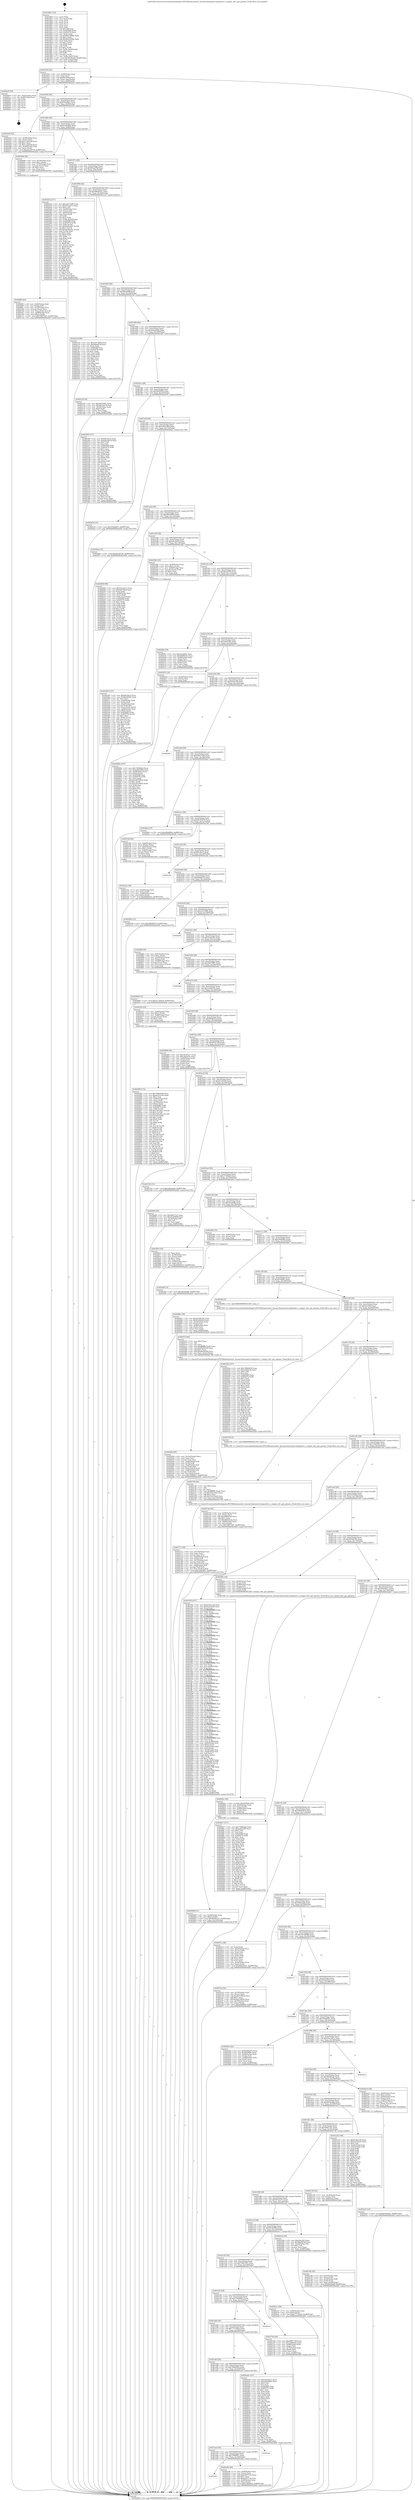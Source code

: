 digraph "0x4018b0" {
  label = "0x4018b0 (/mnt/c/Users/mathe/Desktop/tcc/POCII/binaries/extr_linuxarcharmmach-omap2sdrc.c_omap2_sdrc_get_params_Final-ollvm.out::main(0))"
  labelloc = "t"
  node[shape=record]

  Entry [label="",width=0.3,height=0.3,shape=circle,fillcolor=black,style=filled]
  "0x401924" [label="{
     0x401924 [32]\l
     | [instrs]\l
     &nbsp;&nbsp;0x401924 \<+6\>: mov -0xd8(%rbp),%eax\l
     &nbsp;&nbsp;0x40192a \<+2\>: mov %eax,%ecx\l
     &nbsp;&nbsp;0x40192c \<+6\>: sub $0x84e764af,%ecx\l
     &nbsp;&nbsp;0x401932 \<+6\>: mov %eax,-0xec(%rbp)\l
     &nbsp;&nbsp;0x401938 \<+6\>: mov %ecx,-0xf0(%rbp)\l
     &nbsp;&nbsp;0x40193e \<+6\>: je 0000000000402bc9 \<main+0x1319\>\l
  }"]
  "0x402bc9" [label="{
     0x402bc9 [18]\l
     | [instrs]\l
     &nbsp;&nbsp;0x402bc9 \<+3\>: mov -0x2c(%rbp),%eax\l
     &nbsp;&nbsp;0x402bcc \<+4\>: lea -0x28(%rbp),%rsp\l
     &nbsp;&nbsp;0x402bd0 \<+1\>: pop %rbx\l
     &nbsp;&nbsp;0x402bd1 \<+2\>: pop %r12\l
     &nbsp;&nbsp;0x402bd3 \<+2\>: pop %r13\l
     &nbsp;&nbsp;0x402bd5 \<+2\>: pop %r14\l
     &nbsp;&nbsp;0x402bd7 \<+2\>: pop %r15\l
     &nbsp;&nbsp;0x402bd9 \<+1\>: pop %rbp\l
     &nbsp;&nbsp;0x402bda \<+1\>: ret\l
  }"]
  "0x401944" [label="{
     0x401944 [28]\l
     | [instrs]\l
     &nbsp;&nbsp;0x401944 \<+5\>: jmp 0000000000401949 \<main+0x99\>\l
     &nbsp;&nbsp;0x401949 \<+6\>: mov -0xec(%rbp),%eax\l
     &nbsp;&nbsp;0x40194f \<+5\>: sub $0x878c8ba1,%eax\l
     &nbsp;&nbsp;0x401954 \<+6\>: mov %eax,-0xf4(%rbp)\l
     &nbsp;&nbsp;0x40195a \<+6\>: je 0000000000402a56 \<main+0x11a6\>\l
  }"]
  Exit [label="",width=0.3,height=0.3,shape=circle,fillcolor=black,style=filled,peripheries=2]
  "0x402a56" [label="{
     0x402a56 [42]\l
     | [instrs]\l
     &nbsp;&nbsp;0x402a56 \<+4\>: mov -0x48(%rbp),%rax\l
     &nbsp;&nbsp;0x402a5a \<+2\>: mov (%rax),%ecx\l
     &nbsp;&nbsp;0x402a5c \<+6\>: add $0x11afe5a9,%ecx\l
     &nbsp;&nbsp;0x402a62 \<+3\>: add $0x1,%ecx\l
     &nbsp;&nbsp;0x402a65 \<+6\>: sub $0x11afe5a9,%ecx\l
     &nbsp;&nbsp;0x402a6b \<+4\>: mov -0x48(%rbp),%rax\l
     &nbsp;&nbsp;0x402a6f \<+2\>: mov %ecx,(%rax)\l
     &nbsp;&nbsp;0x402a71 \<+10\>: movl $0xabc26754,-0xd8(%rbp)\l
     &nbsp;&nbsp;0x402a7b \<+5\>: jmp 0000000000402d28 \<main+0x1478\>\l
  }"]
  "0x401960" [label="{
     0x401960 [28]\l
     | [instrs]\l
     &nbsp;&nbsp;0x401960 \<+5\>: jmp 0000000000401965 \<main+0xb5\>\l
     &nbsp;&nbsp;0x401965 \<+6\>: mov -0xec(%rbp),%eax\l
     &nbsp;&nbsp;0x40196b \<+5\>: sub $0x91e9b404,%eax\l
     &nbsp;&nbsp;0x401970 \<+6\>: mov %eax,-0xf8(%rbp)\l
     &nbsp;&nbsp;0x401976 \<+6\>: je 00000000004026d8 \<main+0xe28\>\l
  }"]
  "0x402a8f" [label="{
     0x402a8f [15]\l
     | [instrs]\l
     &nbsp;&nbsp;0x402a8f \<+10\>: movl $0x58c45088,-0xd8(%rbp)\l
     &nbsp;&nbsp;0x402a99 \<+5\>: jmp 0000000000402d28 \<main+0x1478\>\l
  }"]
  "0x4026d8" [label="{
     0x4026d8 [29]\l
     | [instrs]\l
     &nbsp;&nbsp;0x4026d8 \<+4\>: mov -0x70(%rbp),%rax\l
     &nbsp;&nbsp;0x4026dc \<+6\>: movl $0x1,(%rax)\l
     &nbsp;&nbsp;0x4026e2 \<+4\>: mov -0x70(%rbp),%rax\l
     &nbsp;&nbsp;0x4026e6 \<+3\>: movslq (%rax),%rax\l
     &nbsp;&nbsp;0x4026e9 \<+4\>: shl $0x3,%rax\l
     &nbsp;&nbsp;0x4026ed \<+3\>: mov %rax,%rdi\l
     &nbsp;&nbsp;0x4026f0 \<+5\>: call 0000000000401050 \<malloc@plt\>\l
     | [calls]\l
     &nbsp;&nbsp;0x401050 \{1\} (unknown)\l
  }"]
  "0x40197c" [label="{
     0x40197c [28]\l
     | [instrs]\l
     &nbsp;&nbsp;0x40197c \<+5\>: jmp 0000000000401981 \<main+0xd1\>\l
     &nbsp;&nbsp;0x401981 \<+6\>: mov -0xec(%rbp),%eax\l
     &nbsp;&nbsp;0x401987 \<+5\>: sub $0x944ed7bf,%eax\l
     &nbsp;&nbsp;0x40198c \<+6\>: mov %eax,-0xfc(%rbp)\l
     &nbsp;&nbsp;0x401992 \<+6\>: je 000000000040223a \<main+0x98a\>\l
  }"]
  "0x402a47" [label="{
     0x402a47 [15]\l
     | [instrs]\l
     &nbsp;&nbsp;0x402a47 \<+10\>: movl $0x878c8ba1,-0xd8(%rbp)\l
     &nbsp;&nbsp;0x402a51 \<+5\>: jmp 0000000000402d28 \<main+0x1478\>\l
  }"]
  "0x40223a" [label="{
     0x40223a [177]\l
     | [instrs]\l
     &nbsp;&nbsp;0x40223a \<+5\>: mov $0xc227cb96,%eax\l
     &nbsp;&nbsp;0x40223f \<+5\>: mov $0x507ee27c,%ecx\l
     &nbsp;&nbsp;0x402244 \<+2\>: mov $0x1,%dl\l
     &nbsp;&nbsp;0x402246 \<+7\>: mov -0xa0(%rbp),%rsi\l
     &nbsp;&nbsp;0x40224d \<+2\>: mov (%rsi),%edi\l
     &nbsp;&nbsp;0x40224f \<+7\>: mov -0xb0(%rbp),%rsi\l
     &nbsp;&nbsp;0x402256 \<+2\>: cmp (%rsi),%edi\l
     &nbsp;&nbsp;0x402258 \<+4\>: setl %r8b\l
     &nbsp;&nbsp;0x40225c \<+4\>: and $0x1,%r8b\l
     &nbsp;&nbsp;0x402260 \<+4\>: mov %r8b,-0x2d(%rbp)\l
     &nbsp;&nbsp;0x402264 \<+7\>: mov 0x405060,%edi\l
     &nbsp;&nbsp;0x40226b \<+8\>: mov 0x405070,%r9d\l
     &nbsp;&nbsp;0x402273 \<+3\>: mov %edi,%r10d\l
     &nbsp;&nbsp;0x402276 \<+7\>: sub $0x4a56e4dc,%r10d\l
     &nbsp;&nbsp;0x40227d \<+4\>: sub $0x1,%r10d\l
     &nbsp;&nbsp;0x402281 \<+7\>: add $0x4a56e4dc,%r10d\l
     &nbsp;&nbsp;0x402288 \<+4\>: imul %r10d,%edi\l
     &nbsp;&nbsp;0x40228c \<+3\>: and $0x1,%edi\l
     &nbsp;&nbsp;0x40228f \<+3\>: cmp $0x0,%edi\l
     &nbsp;&nbsp;0x402292 \<+4\>: sete %r8b\l
     &nbsp;&nbsp;0x402296 \<+4\>: cmp $0xa,%r9d\l
     &nbsp;&nbsp;0x40229a \<+4\>: setl %r11b\l
     &nbsp;&nbsp;0x40229e \<+3\>: mov %r8b,%bl\l
     &nbsp;&nbsp;0x4022a1 \<+3\>: xor $0xff,%bl\l
     &nbsp;&nbsp;0x4022a4 \<+3\>: mov %r11b,%r14b\l
     &nbsp;&nbsp;0x4022a7 \<+4\>: xor $0xff,%r14b\l
     &nbsp;&nbsp;0x4022ab \<+3\>: xor $0x1,%dl\l
     &nbsp;&nbsp;0x4022ae \<+3\>: mov %bl,%r15b\l
     &nbsp;&nbsp;0x4022b1 \<+4\>: and $0xff,%r15b\l
     &nbsp;&nbsp;0x4022b5 \<+3\>: and %dl,%r8b\l
     &nbsp;&nbsp;0x4022b8 \<+3\>: mov %r14b,%r12b\l
     &nbsp;&nbsp;0x4022bb \<+4\>: and $0xff,%r12b\l
     &nbsp;&nbsp;0x4022bf \<+3\>: and %dl,%r11b\l
     &nbsp;&nbsp;0x4022c2 \<+3\>: or %r8b,%r15b\l
     &nbsp;&nbsp;0x4022c5 \<+3\>: or %r11b,%r12b\l
     &nbsp;&nbsp;0x4022c8 \<+3\>: xor %r12b,%r15b\l
     &nbsp;&nbsp;0x4022cb \<+3\>: or %r14b,%bl\l
     &nbsp;&nbsp;0x4022ce \<+3\>: xor $0xff,%bl\l
     &nbsp;&nbsp;0x4022d1 \<+3\>: or $0x1,%dl\l
     &nbsp;&nbsp;0x4022d4 \<+2\>: and %dl,%bl\l
     &nbsp;&nbsp;0x4022d6 \<+3\>: or %bl,%r15b\l
     &nbsp;&nbsp;0x4022d9 \<+4\>: test $0x1,%r15b\l
     &nbsp;&nbsp;0x4022dd \<+3\>: cmovne %ecx,%eax\l
     &nbsp;&nbsp;0x4022e0 \<+6\>: mov %eax,-0xd8(%rbp)\l
     &nbsp;&nbsp;0x4022e6 \<+5\>: jmp 0000000000402d28 \<main+0x1478\>\l
  }"]
  "0x401998" [label="{
     0x401998 [28]\l
     | [instrs]\l
     &nbsp;&nbsp;0x401998 \<+5\>: jmp 000000000040199d \<main+0xed\>\l
     &nbsp;&nbsp;0x40199d \<+6\>: mov -0xec(%rbp),%eax\l
     &nbsp;&nbsp;0x4019a3 \<+5\>: sub $0x94bd5a31,%eax\l
     &nbsp;&nbsp;0x4019a8 \<+6\>: mov %eax,-0x100(%rbp)\l
     &nbsp;&nbsp;0x4019ae \<+6\>: je 00000000004021e4 \<main+0x934\>\l
  }"]
  "0x402982" [label="{
     0x402982 [107]\l
     | [instrs]\l
     &nbsp;&nbsp;0x402982 \<+5\>: mov $0x73009ab2,%ecx\l
     &nbsp;&nbsp;0x402987 \<+5\>: mov $0xa3bb18b9,%edx\l
     &nbsp;&nbsp;0x40298c \<+4\>: mov -0x48(%rbp),%rax\l
     &nbsp;&nbsp;0x402990 \<+6\>: movl $0x0,(%rax)\l
     &nbsp;&nbsp;0x402996 \<+7\>: mov 0x405060,%esi\l
     &nbsp;&nbsp;0x40299d \<+8\>: mov 0x405070,%r8d\l
     &nbsp;&nbsp;0x4029a5 \<+3\>: mov %esi,%r9d\l
     &nbsp;&nbsp;0x4029a8 \<+7\>: add $0xc857d95b,%r9d\l
     &nbsp;&nbsp;0x4029af \<+4\>: sub $0x1,%r9d\l
     &nbsp;&nbsp;0x4029b3 \<+7\>: sub $0xc857d95b,%r9d\l
     &nbsp;&nbsp;0x4029ba \<+4\>: imul %r9d,%esi\l
     &nbsp;&nbsp;0x4029be \<+3\>: and $0x1,%esi\l
     &nbsp;&nbsp;0x4029c1 \<+3\>: cmp $0x0,%esi\l
     &nbsp;&nbsp;0x4029c4 \<+4\>: sete %r10b\l
     &nbsp;&nbsp;0x4029c8 \<+4\>: cmp $0xa,%r8d\l
     &nbsp;&nbsp;0x4029cc \<+4\>: setl %r11b\l
     &nbsp;&nbsp;0x4029d0 \<+3\>: mov %r10b,%bl\l
     &nbsp;&nbsp;0x4029d3 \<+3\>: and %r11b,%bl\l
     &nbsp;&nbsp;0x4029d6 \<+3\>: xor %r11b,%r10b\l
     &nbsp;&nbsp;0x4029d9 \<+3\>: or %r10b,%bl\l
     &nbsp;&nbsp;0x4029dc \<+3\>: test $0x1,%bl\l
     &nbsp;&nbsp;0x4029df \<+3\>: cmovne %edx,%ecx\l
     &nbsp;&nbsp;0x4029e2 \<+6\>: mov %ecx,-0xd8(%rbp)\l
     &nbsp;&nbsp;0x4029e8 \<+5\>: jmp 0000000000402d28 \<main+0x1478\>\l
  }"]
  "0x4021e4" [label="{
     0x4021e4 [86]\l
     | [instrs]\l
     &nbsp;&nbsp;0x4021e4 \<+5\>: mov $0xc227cb96,%eax\l
     &nbsp;&nbsp;0x4021e9 \<+5\>: mov $0x944ed7bf,%ecx\l
     &nbsp;&nbsp;0x4021ee \<+2\>: xor %edx,%edx\l
     &nbsp;&nbsp;0x4021f0 \<+7\>: mov 0x405060,%esi\l
     &nbsp;&nbsp;0x4021f7 \<+7\>: mov 0x405070,%edi\l
     &nbsp;&nbsp;0x4021fe \<+3\>: sub $0x1,%edx\l
     &nbsp;&nbsp;0x402201 \<+3\>: mov %esi,%r8d\l
     &nbsp;&nbsp;0x402204 \<+3\>: add %edx,%r8d\l
     &nbsp;&nbsp;0x402207 \<+4\>: imul %r8d,%esi\l
     &nbsp;&nbsp;0x40220b \<+3\>: and $0x1,%esi\l
     &nbsp;&nbsp;0x40220e \<+3\>: cmp $0x0,%esi\l
     &nbsp;&nbsp;0x402211 \<+4\>: sete %r9b\l
     &nbsp;&nbsp;0x402215 \<+3\>: cmp $0xa,%edi\l
     &nbsp;&nbsp;0x402218 \<+4\>: setl %r10b\l
     &nbsp;&nbsp;0x40221c \<+3\>: mov %r9b,%r11b\l
     &nbsp;&nbsp;0x40221f \<+3\>: and %r10b,%r11b\l
     &nbsp;&nbsp;0x402222 \<+3\>: xor %r10b,%r9b\l
     &nbsp;&nbsp;0x402225 \<+3\>: or %r9b,%r11b\l
     &nbsp;&nbsp;0x402228 \<+4\>: test $0x1,%r11b\l
     &nbsp;&nbsp;0x40222c \<+3\>: cmovne %ecx,%eax\l
     &nbsp;&nbsp;0x40222f \<+6\>: mov %eax,-0xd8(%rbp)\l
     &nbsp;&nbsp;0x402235 \<+5\>: jmp 0000000000402d28 \<main+0x1478\>\l
  }"]
  "0x4019b4" [label="{
     0x4019b4 [28]\l
     | [instrs]\l
     &nbsp;&nbsp;0x4019b4 \<+5\>: jmp 00000000004019b9 \<main+0x109\>\l
     &nbsp;&nbsp;0x4019b9 \<+6\>: mov -0xec(%rbp),%eax\l
     &nbsp;&nbsp;0x4019bf \<+5\>: sub $0x9b20ebff,%eax\l
     &nbsp;&nbsp;0x4019c4 \<+6\>: mov %eax,-0x104(%rbp)\l
     &nbsp;&nbsp;0x4019ca \<+6\>: je 000000000040216f \<main+0x8bf\>\l
  }"]
  "0x4028b6" [label="{
     0x4028b6 [15]\l
     | [instrs]\l
     &nbsp;&nbsp;0x4028b6 \<+10\>: movl $0xe1745bc8,-0xd8(%rbp)\l
     &nbsp;&nbsp;0x4028c0 \<+5\>: jmp 0000000000402d28 \<main+0x1478\>\l
  }"]
  "0x40216f" [label="{
     0x40216f [30]\l
     | [instrs]\l
     &nbsp;&nbsp;0x40216f \<+5\>: mov $0xc6673887,%eax\l
     &nbsp;&nbsp;0x402174 \<+5\>: mov $0xb815b378,%ecx\l
     &nbsp;&nbsp;0x402179 \<+3\>: mov -0x34(%rbp),%edx\l
     &nbsp;&nbsp;0x40217c \<+3\>: cmp $0x0,%edx\l
     &nbsp;&nbsp;0x40217f \<+3\>: cmove %ecx,%eax\l
     &nbsp;&nbsp;0x402182 \<+6\>: mov %eax,-0xd8(%rbp)\l
     &nbsp;&nbsp;0x402188 \<+5\>: jmp 0000000000402d28 \<main+0x1478\>\l
  }"]
  "0x4019d0" [label="{
     0x4019d0 [28]\l
     | [instrs]\l
     &nbsp;&nbsp;0x4019d0 \<+5\>: jmp 00000000004019d5 \<main+0x125\>\l
     &nbsp;&nbsp;0x4019d5 \<+6\>: mov -0xec(%rbp),%eax\l
     &nbsp;&nbsp;0x4019db \<+5\>: sub $0x9dad45d4,%eax\l
     &nbsp;&nbsp;0x4019e0 \<+6\>: mov %eax,-0x108(%rbp)\l
     &nbsp;&nbsp;0x4019e6 \<+6\>: je 0000000000402309 \<main+0xa59\>\l
  }"]
  "0x402849" [label="{
     0x402849 [31]\l
     | [instrs]\l
     &nbsp;&nbsp;0x402849 \<+4\>: mov -0x58(%rbp),%rdx\l
     &nbsp;&nbsp;0x40284d \<+6\>: movl $0x0,(%rdx)\l
     &nbsp;&nbsp;0x402853 \<+10\>: movl $0xd838e212,-0xd8(%rbp)\l
     &nbsp;&nbsp;0x40285d \<+6\>: mov %eax,-0x1c4(%rbp)\l
     &nbsp;&nbsp;0x402863 \<+5\>: jmp 0000000000402d28 \<main+0x1478\>\l
  }"]
  "0x402309" [label="{
     0x402309 [137]\l
     | [instrs]\l
     &nbsp;&nbsp;0x402309 \<+5\>: mov $0xb8c3fec3,%eax\l
     &nbsp;&nbsp;0x40230e \<+5\>: mov $0xa8c2ab7d,%ecx\l
     &nbsp;&nbsp;0x402313 \<+2\>: mov $0x1,%dl\l
     &nbsp;&nbsp;0x402315 \<+2\>: xor %esi,%esi\l
     &nbsp;&nbsp;0x402317 \<+7\>: mov 0x405060,%edi\l
     &nbsp;&nbsp;0x40231e \<+8\>: mov 0x405070,%r8d\l
     &nbsp;&nbsp;0x402326 \<+3\>: sub $0x1,%esi\l
     &nbsp;&nbsp;0x402329 \<+3\>: mov %edi,%r9d\l
     &nbsp;&nbsp;0x40232c \<+3\>: add %esi,%r9d\l
     &nbsp;&nbsp;0x40232f \<+4\>: imul %r9d,%edi\l
     &nbsp;&nbsp;0x402333 \<+3\>: and $0x1,%edi\l
     &nbsp;&nbsp;0x402336 \<+3\>: cmp $0x0,%edi\l
     &nbsp;&nbsp;0x402339 \<+4\>: sete %r10b\l
     &nbsp;&nbsp;0x40233d \<+4\>: cmp $0xa,%r8d\l
     &nbsp;&nbsp;0x402341 \<+4\>: setl %r11b\l
     &nbsp;&nbsp;0x402345 \<+3\>: mov %r10b,%bl\l
     &nbsp;&nbsp;0x402348 \<+3\>: xor $0xff,%bl\l
     &nbsp;&nbsp;0x40234b \<+3\>: mov %r11b,%r14b\l
     &nbsp;&nbsp;0x40234e \<+4\>: xor $0xff,%r14b\l
     &nbsp;&nbsp;0x402352 \<+3\>: xor $0x1,%dl\l
     &nbsp;&nbsp;0x402355 \<+3\>: mov %bl,%r15b\l
     &nbsp;&nbsp;0x402358 \<+4\>: and $0xff,%r15b\l
     &nbsp;&nbsp;0x40235c \<+3\>: and %dl,%r10b\l
     &nbsp;&nbsp;0x40235f \<+3\>: mov %r14b,%r12b\l
     &nbsp;&nbsp;0x402362 \<+4\>: and $0xff,%r12b\l
     &nbsp;&nbsp;0x402366 \<+3\>: and %dl,%r11b\l
     &nbsp;&nbsp;0x402369 \<+3\>: or %r10b,%r15b\l
     &nbsp;&nbsp;0x40236c \<+3\>: or %r11b,%r12b\l
     &nbsp;&nbsp;0x40236f \<+3\>: xor %r12b,%r15b\l
     &nbsp;&nbsp;0x402372 \<+3\>: or %r14b,%bl\l
     &nbsp;&nbsp;0x402375 \<+3\>: xor $0xff,%bl\l
     &nbsp;&nbsp;0x402378 \<+3\>: or $0x1,%dl\l
     &nbsp;&nbsp;0x40237b \<+2\>: and %dl,%bl\l
     &nbsp;&nbsp;0x40237d \<+3\>: or %bl,%r15b\l
     &nbsp;&nbsp;0x402380 \<+4\>: test $0x1,%r15b\l
     &nbsp;&nbsp;0x402384 \<+3\>: cmovne %ecx,%eax\l
     &nbsp;&nbsp;0x402387 \<+6\>: mov %eax,-0xd8(%rbp)\l
     &nbsp;&nbsp;0x40238d \<+5\>: jmp 0000000000402d28 \<main+0x1478\>\l
  }"]
  "0x4019ec" [label="{
     0x4019ec [28]\l
     | [instrs]\l
     &nbsp;&nbsp;0x4019ec \<+5\>: jmp 00000000004019f1 \<main+0x141\>\l
     &nbsp;&nbsp;0x4019f1 \<+6\>: mov -0xec(%rbp),%eax\l
     &nbsp;&nbsp;0x4019f7 \<+5\>: sub $0x9dc90f5d,%eax\l
     &nbsp;&nbsp;0x4019fc \<+6\>: mov %eax,-0x10c(%rbp)\l
     &nbsp;&nbsp;0x401a02 \<+6\>: je 0000000000402434 \<main+0xb84\>\l
  }"]
  "0x40282c" [label="{
     0x40282c [29]\l
     | [instrs]\l
     &nbsp;&nbsp;0x40282c \<+10\>: movabs $0x4030b6,%rdi\l
     &nbsp;&nbsp;0x402836 \<+4\>: mov -0x60(%rbp),%rdx\l
     &nbsp;&nbsp;0x40283a \<+2\>: mov %eax,(%rdx)\l
     &nbsp;&nbsp;0x40283c \<+4\>: mov -0x60(%rbp),%rdx\l
     &nbsp;&nbsp;0x402840 \<+2\>: mov (%rdx),%esi\l
     &nbsp;&nbsp;0x402842 \<+2\>: mov $0x0,%al\l
     &nbsp;&nbsp;0x402844 \<+5\>: call 0000000000401040 \<printf@plt\>\l
     | [calls]\l
     &nbsp;&nbsp;0x401040 \{1\} (unknown)\l
  }"]
  "0x402434" [label="{
     0x402434 [15]\l
     | [instrs]\l
     &nbsp;&nbsp;0x402434 \<+10\>: movl $0x354a6d01,-0xd8(%rbp)\l
     &nbsp;&nbsp;0x40243e \<+5\>: jmp 0000000000402d28 \<main+0x1478\>\l
  }"]
  "0x401a08" [label="{
     0x401a08 [28]\l
     | [instrs]\l
     &nbsp;&nbsp;0x401a08 \<+5\>: jmp 0000000000401a0d \<main+0x15d\>\l
     &nbsp;&nbsp;0x401a0d \<+6\>: mov -0xec(%rbp),%eax\l
     &nbsp;&nbsp;0x401a13 \<+5\>: sub $0xa3bb18b9,%eax\l
     &nbsp;&nbsp;0x401a18 \<+6\>: mov %eax,-0x110(%rbp)\l
     &nbsp;&nbsp;0x401a1e \<+6\>: je 00000000004029ed \<main+0x113d\>\l
  }"]
  "0x402771" [label="{
     0x402771 [56]\l
     | [instrs]\l
     &nbsp;&nbsp;0x402771 \<+6\>: mov -0x1c0(%rbp),%ecx\l
     &nbsp;&nbsp;0x402777 \<+3\>: imul %eax,%ecx\l
     &nbsp;&nbsp;0x40277a \<+3\>: movslq %ecx,%rsi\l
     &nbsp;&nbsp;0x40277d \<+4\>: mov -0x80(%rbp),%rdi\l
     &nbsp;&nbsp;0x402781 \<+3\>: mov (%rdi),%rdi\l
     &nbsp;&nbsp;0x402784 \<+4\>: mov -0x78(%rbp),%r8\l
     &nbsp;&nbsp;0x402788 \<+3\>: movslq (%r8),%r8\l
     &nbsp;&nbsp;0x40278b \<+4\>: mov (%rdi,%r8,8),%rdi\l
     &nbsp;&nbsp;0x40278f \<+4\>: mov -0x68(%rbp),%r8\l
     &nbsp;&nbsp;0x402793 \<+3\>: movslq (%r8),%r8\l
     &nbsp;&nbsp;0x402796 \<+4\>: mov %rsi,(%rdi,%r8,8)\l
     &nbsp;&nbsp;0x40279a \<+10\>: movl $0x1d2d5f01,-0xd8(%rbp)\l
     &nbsp;&nbsp;0x4027a4 \<+5\>: jmp 0000000000402d28 \<main+0x1478\>\l
  }"]
  "0x4029ed" [label="{
     0x4029ed [15]\l
     | [instrs]\l
     &nbsp;&nbsp;0x4029ed \<+10\>: movl $0xabc26754,-0xd8(%rbp)\l
     &nbsp;&nbsp;0x4029f7 \<+5\>: jmp 0000000000402d28 \<main+0x1478\>\l
  }"]
  "0x401a24" [label="{
     0x401a24 [28]\l
     | [instrs]\l
     &nbsp;&nbsp;0x401a24 \<+5\>: jmp 0000000000401a29 \<main+0x179\>\l
     &nbsp;&nbsp;0x401a29 \<+6\>: mov -0xec(%rbp),%eax\l
     &nbsp;&nbsp;0x401a2f \<+5\>: sub $0xa8b34883,%eax\l
     &nbsp;&nbsp;0x401a34 \<+6\>: mov %eax,-0x114(%rbp)\l
     &nbsp;&nbsp;0x401a3a \<+6\>: je 0000000000402b66 \<main+0x12b6\>\l
  }"]
  "0x402749" [label="{
     0x402749 [40]\l
     | [instrs]\l
     &nbsp;&nbsp;0x402749 \<+5\>: mov $0x2,%ecx\l
     &nbsp;&nbsp;0x40274e \<+1\>: cltd\l
     &nbsp;&nbsp;0x40274f \<+2\>: idiv %ecx\l
     &nbsp;&nbsp;0x402751 \<+6\>: imul $0xfffffffe,%edx,%ecx\l
     &nbsp;&nbsp;0x402757 \<+6\>: sub $0x33215eb3,%ecx\l
     &nbsp;&nbsp;0x40275d \<+3\>: add $0x1,%ecx\l
     &nbsp;&nbsp;0x402760 \<+6\>: add $0x33215eb3,%ecx\l
     &nbsp;&nbsp;0x402766 \<+6\>: mov %ecx,-0x1c0(%rbp)\l
     &nbsp;&nbsp;0x40276c \<+5\>: call 0000000000401160 \<next_i\>\l
     | [calls]\l
     &nbsp;&nbsp;0x401160 \{1\} (/mnt/c/Users/mathe/Desktop/tcc/POCII/binaries/extr_linuxarcharmmach-omap2sdrc.c_omap2_sdrc_get_params_Final-ollvm.out::next_i)\l
  }"]
  "0x402b66" [label="{
     0x402b66 [99]\l
     | [instrs]\l
     &nbsp;&nbsp;0x402b66 \<+5\>: mov $0x35a1d27c,%eax\l
     &nbsp;&nbsp;0x402b6b \<+5\>: mov $0x84e764af,%ecx\l
     &nbsp;&nbsp;0x402b70 \<+2\>: xor %edx,%edx\l
     &nbsp;&nbsp;0x402b72 \<+7\>: mov -0xd0(%rbp),%rsi\l
     &nbsp;&nbsp;0x402b79 \<+2\>: mov (%rsi),%edi\l
     &nbsp;&nbsp;0x402b7b \<+3\>: mov %edi,-0x2c(%rbp)\l
     &nbsp;&nbsp;0x402b7e \<+7\>: mov 0x405060,%edi\l
     &nbsp;&nbsp;0x402b85 \<+8\>: mov 0x405070,%r8d\l
     &nbsp;&nbsp;0x402b8d \<+3\>: sub $0x1,%edx\l
     &nbsp;&nbsp;0x402b90 \<+3\>: mov %edi,%r9d\l
     &nbsp;&nbsp;0x402b93 \<+3\>: add %edx,%r9d\l
     &nbsp;&nbsp;0x402b96 \<+4\>: imul %r9d,%edi\l
     &nbsp;&nbsp;0x402b9a \<+3\>: and $0x1,%edi\l
     &nbsp;&nbsp;0x402b9d \<+3\>: cmp $0x0,%edi\l
     &nbsp;&nbsp;0x402ba0 \<+4\>: sete %r10b\l
     &nbsp;&nbsp;0x402ba4 \<+4\>: cmp $0xa,%r8d\l
     &nbsp;&nbsp;0x402ba8 \<+4\>: setl %r11b\l
     &nbsp;&nbsp;0x402bac \<+3\>: mov %r10b,%bl\l
     &nbsp;&nbsp;0x402baf \<+3\>: and %r11b,%bl\l
     &nbsp;&nbsp;0x402bb2 \<+3\>: xor %r11b,%r10b\l
     &nbsp;&nbsp;0x402bb5 \<+3\>: or %r10b,%bl\l
     &nbsp;&nbsp;0x402bb8 \<+3\>: test $0x1,%bl\l
     &nbsp;&nbsp;0x402bbb \<+3\>: cmovne %ecx,%eax\l
     &nbsp;&nbsp;0x402bbe \<+6\>: mov %eax,-0xd8(%rbp)\l
     &nbsp;&nbsp;0x402bc4 \<+5\>: jmp 0000000000402d28 \<main+0x1478\>\l
  }"]
  "0x401a40" [label="{
     0x401a40 [28]\l
     | [instrs]\l
     &nbsp;&nbsp;0x401a40 \<+5\>: jmp 0000000000401a45 \<main+0x195\>\l
     &nbsp;&nbsp;0x401a45 \<+6\>: mov -0xec(%rbp),%eax\l
     &nbsp;&nbsp;0x401a4b \<+5\>: sub $0xa8c2ab7d,%eax\l
     &nbsp;&nbsp;0x401a50 \<+6\>: mov %eax,-0x118(%rbp)\l
     &nbsp;&nbsp;0x401a56 \<+6\>: je 0000000000402392 \<main+0xae2\>\l
  }"]
  "0x4026f5" [label="{
     0x4026f5 [43]\l
     | [instrs]\l
     &nbsp;&nbsp;0x4026f5 \<+4\>: mov -0x80(%rbp),%rdi\l
     &nbsp;&nbsp;0x4026f9 \<+3\>: mov (%rdi),%rdi\l
     &nbsp;&nbsp;0x4026fc \<+4\>: mov -0x78(%rbp),%rcx\l
     &nbsp;&nbsp;0x402700 \<+3\>: movslq (%rcx),%rcx\l
     &nbsp;&nbsp;0x402703 \<+4\>: mov %rax,(%rdi,%rcx,8)\l
     &nbsp;&nbsp;0x402707 \<+4\>: mov -0x68(%rbp),%rax\l
     &nbsp;&nbsp;0x40270b \<+6\>: movl $0x0,(%rax)\l
     &nbsp;&nbsp;0x402711 \<+10\>: movl $0x70857a67,-0xd8(%rbp)\l
     &nbsp;&nbsp;0x40271b \<+5\>: jmp 0000000000402d28 \<main+0x1478\>\l
  }"]
  "0x402392" [label="{
     0x402392 [35]\l
     | [instrs]\l
     &nbsp;&nbsp;0x402392 \<+7\>: mov -0x98(%rbp),%rax\l
     &nbsp;&nbsp;0x402399 \<+6\>: movl $0x1,(%rax)\l
     &nbsp;&nbsp;0x40239f \<+7\>: mov -0x98(%rbp),%rax\l
     &nbsp;&nbsp;0x4023a6 \<+3\>: movslq (%rax),%rax\l
     &nbsp;&nbsp;0x4023a9 \<+4\>: shl $0x3,%rax\l
     &nbsp;&nbsp;0x4023ad \<+3\>: mov %rax,%rdi\l
     &nbsp;&nbsp;0x4023b0 \<+5\>: call 0000000000401050 \<malloc@plt\>\l
     | [calls]\l
     &nbsp;&nbsp;0x401050 \{1\} (unknown)\l
  }"]
  "0x401a5c" [label="{
     0x401a5c [28]\l
     | [instrs]\l
     &nbsp;&nbsp;0x401a5c \<+5\>: jmp 0000000000401a61 \<main+0x1b1\>\l
     &nbsp;&nbsp;0x401a61 \<+6\>: mov -0xec(%rbp),%eax\l
     &nbsp;&nbsp;0x401a67 \<+5\>: sub $0xabc26754,%eax\l
     &nbsp;&nbsp;0x401a6c \<+6\>: mov %eax,-0x11c(%rbp)\l
     &nbsp;&nbsp;0x401a72 \<+6\>: je 00000000004029fc \<main+0x114c\>\l
  }"]
  "0x4025f6" [label="{
     0x4025f6 [172]\l
     | [instrs]\l
     &nbsp;&nbsp;0x4025f6 \<+5\>: mov $0x789b0456,%ecx\l
     &nbsp;&nbsp;0x4025fb \<+5\>: mov $0xb4d1e1d9,%edx\l
     &nbsp;&nbsp;0x402600 \<+3\>: mov $0x1,%sil\l
     &nbsp;&nbsp;0x402603 \<+4\>: mov -0x80(%rbp),%rdi\l
     &nbsp;&nbsp;0x402607 \<+3\>: mov %rax,(%rdi)\l
     &nbsp;&nbsp;0x40260a \<+4\>: mov -0x78(%rbp),%rax\l
     &nbsp;&nbsp;0x40260e \<+6\>: movl $0x0,(%rax)\l
     &nbsp;&nbsp;0x402614 \<+8\>: mov 0x405060,%r8d\l
     &nbsp;&nbsp;0x40261c \<+8\>: mov 0x405070,%r9d\l
     &nbsp;&nbsp;0x402624 \<+3\>: mov %r8d,%r10d\l
     &nbsp;&nbsp;0x402627 \<+7\>: add $0x1201d0cc,%r10d\l
     &nbsp;&nbsp;0x40262e \<+4\>: sub $0x1,%r10d\l
     &nbsp;&nbsp;0x402632 \<+7\>: sub $0x1201d0cc,%r10d\l
     &nbsp;&nbsp;0x402639 \<+4\>: imul %r10d,%r8d\l
     &nbsp;&nbsp;0x40263d \<+4\>: and $0x1,%r8d\l
     &nbsp;&nbsp;0x402641 \<+4\>: cmp $0x0,%r8d\l
     &nbsp;&nbsp;0x402645 \<+4\>: sete %r11b\l
     &nbsp;&nbsp;0x402649 \<+4\>: cmp $0xa,%r9d\l
     &nbsp;&nbsp;0x40264d \<+3\>: setl %bl\l
     &nbsp;&nbsp;0x402650 \<+3\>: mov %r11b,%r14b\l
     &nbsp;&nbsp;0x402653 \<+4\>: xor $0xff,%r14b\l
     &nbsp;&nbsp;0x402657 \<+3\>: mov %bl,%r15b\l
     &nbsp;&nbsp;0x40265a \<+4\>: xor $0xff,%r15b\l
     &nbsp;&nbsp;0x40265e \<+4\>: xor $0x0,%sil\l
     &nbsp;&nbsp;0x402662 \<+3\>: mov %r14b,%r12b\l
     &nbsp;&nbsp;0x402665 \<+4\>: and $0x0,%r12b\l
     &nbsp;&nbsp;0x402669 \<+3\>: and %sil,%r11b\l
     &nbsp;&nbsp;0x40266c \<+3\>: mov %r15b,%r13b\l
     &nbsp;&nbsp;0x40266f \<+4\>: and $0x0,%r13b\l
     &nbsp;&nbsp;0x402673 \<+3\>: and %sil,%bl\l
     &nbsp;&nbsp;0x402676 \<+3\>: or %r11b,%r12b\l
     &nbsp;&nbsp;0x402679 \<+3\>: or %bl,%r13b\l
     &nbsp;&nbsp;0x40267c \<+3\>: xor %r13b,%r12b\l
     &nbsp;&nbsp;0x40267f \<+3\>: or %r15b,%r14b\l
     &nbsp;&nbsp;0x402682 \<+4\>: xor $0xff,%r14b\l
     &nbsp;&nbsp;0x402686 \<+4\>: or $0x0,%sil\l
     &nbsp;&nbsp;0x40268a \<+3\>: and %sil,%r14b\l
     &nbsp;&nbsp;0x40268d \<+3\>: or %r14b,%r12b\l
     &nbsp;&nbsp;0x402690 \<+4\>: test $0x1,%r12b\l
     &nbsp;&nbsp;0x402694 \<+3\>: cmovne %edx,%ecx\l
     &nbsp;&nbsp;0x402697 \<+6\>: mov %ecx,-0xd8(%rbp)\l
     &nbsp;&nbsp;0x40269d \<+5\>: jmp 0000000000402d28 \<main+0x1478\>\l
  }"]
  "0x4029fc" [label="{
     0x4029fc [39]\l
     | [instrs]\l
     &nbsp;&nbsp;0x4029fc \<+5\>: mov $0xe2adef4e,%eax\l
     &nbsp;&nbsp;0x402a01 \<+5\>: mov $0x40060cdc,%ecx\l
     &nbsp;&nbsp;0x402a06 \<+4\>: mov -0x48(%rbp),%rdx\l
     &nbsp;&nbsp;0x402a0a \<+2\>: mov (%rdx),%esi\l
     &nbsp;&nbsp;0x402a0c \<+7\>: mov -0x88(%rbp),%rdx\l
     &nbsp;&nbsp;0x402a13 \<+2\>: cmp (%rdx),%esi\l
     &nbsp;&nbsp;0x402a15 \<+3\>: cmovl %ecx,%eax\l
     &nbsp;&nbsp;0x402a18 \<+6\>: mov %eax,-0xd8(%rbp)\l
     &nbsp;&nbsp;0x402a1e \<+5\>: jmp 0000000000402d28 \<main+0x1478\>\l
  }"]
  "0x401a78" [label="{
     0x401a78 [28]\l
     | [instrs]\l
     &nbsp;&nbsp;0x401a78 \<+5\>: jmp 0000000000401a7d \<main+0x1cd\>\l
     &nbsp;&nbsp;0x401a7d \<+6\>: mov -0xec(%rbp),%eax\l
     &nbsp;&nbsp;0x401a83 \<+5\>: sub $0xaed01df5,%eax\l
     &nbsp;&nbsp;0x401a88 \<+6\>: mov %eax,-0x120(%rbp)\l
     &nbsp;&nbsp;0x401a8e \<+6\>: je 0000000000402970 \<main+0x10c0\>\l
  }"]
  "0x401ebc" [label="{
     0x401ebc\l
  }", style=dashed]
  "0x402970" [label="{
     0x402970 [18]\l
     | [instrs]\l
     &nbsp;&nbsp;0x402970 \<+7\>: mov -0xa8(%rbp),%rax\l
     &nbsp;&nbsp;0x402977 \<+3\>: mov (%rax),%rax\l
     &nbsp;&nbsp;0x40297a \<+3\>: mov %rax,%rdi\l
     &nbsp;&nbsp;0x40297d \<+5\>: call 0000000000401030 \<free@plt\>\l
     | [calls]\l
     &nbsp;&nbsp;0x401030 \{1\} (unknown)\l
  }"]
  "0x401a94" [label="{
     0x401a94 [28]\l
     | [instrs]\l
     &nbsp;&nbsp;0x401a94 \<+5\>: jmp 0000000000401a99 \<main+0x1e9\>\l
     &nbsp;&nbsp;0x401a99 \<+6\>: mov -0xec(%rbp),%eax\l
     &nbsp;&nbsp;0x401a9f \<+5\>: sub $0xb22bc1e6,%eax\l
     &nbsp;&nbsp;0x401aa4 \<+6\>: mov %eax,-0x124(%rbp)\l
     &nbsp;&nbsp;0x401aaa \<+6\>: je 0000000000402bdb \<main+0x132b\>\l
  }"]
  "0x4024db" [label="{
     0x4024db [48]\l
     | [instrs]\l
     &nbsp;&nbsp;0x4024db \<+7\>: mov -0x90(%rbp),%rax\l
     &nbsp;&nbsp;0x4024e2 \<+2\>: mov (%rax),%ecx\l
     &nbsp;&nbsp;0x4024e4 \<+6\>: add $0x6c40711b,%ecx\l
     &nbsp;&nbsp;0x4024ea \<+3\>: add $0x1,%ecx\l
     &nbsp;&nbsp;0x4024ed \<+6\>: sub $0x6c40711b,%ecx\l
     &nbsp;&nbsp;0x4024f3 \<+7\>: mov -0x90(%rbp),%rax\l
     &nbsp;&nbsp;0x4024fa \<+2\>: mov %ecx,(%rax)\l
     &nbsp;&nbsp;0x4024fc \<+10\>: movl $0x354a6d01,-0xd8(%rbp)\l
     &nbsp;&nbsp;0x402506 \<+5\>: jmp 0000000000402d28 \<main+0x1478\>\l
  }"]
  "0x402bdb" [label="{
     0x402bdb\l
  }", style=dashed]
  "0x401ab0" [label="{
     0x401ab0 [28]\l
     | [instrs]\l
     &nbsp;&nbsp;0x401ab0 \<+5\>: jmp 0000000000401ab5 \<main+0x205\>\l
     &nbsp;&nbsp;0x401ab5 \<+6\>: mov -0xec(%rbp),%eax\l
     &nbsp;&nbsp;0x401abb \<+5\>: sub $0xb4d1e1d9,%eax\l
     &nbsp;&nbsp;0x401ac0 \<+6\>: mov %eax,-0x128(%rbp)\l
     &nbsp;&nbsp;0x401ac6 \<+6\>: je 00000000004026a2 \<main+0xdf2\>\l
  }"]
  "0x401ea0" [label="{
     0x401ea0 [28]\l
     | [instrs]\l
     &nbsp;&nbsp;0x401ea0 \<+5\>: jmp 0000000000401ea5 \<main+0x5f5\>\l
     &nbsp;&nbsp;0x401ea5 \<+6\>: mov -0xec(%rbp),%eax\l
     &nbsp;&nbsp;0x401eab \<+5\>: sub $0x799f98e7,%eax\l
     &nbsp;&nbsp;0x401eb0 \<+6\>: mov %eax,-0x1b8(%rbp)\l
     &nbsp;&nbsp;0x401eb6 \<+6\>: je 00000000004024db \<main+0xc2b\>\l
  }"]
  "0x4026a2" [label="{
     0x4026a2 [15]\l
     | [instrs]\l
     &nbsp;&nbsp;0x4026a2 \<+10\>: movl $0xe6b99f0e,-0xd8(%rbp)\l
     &nbsp;&nbsp;0x4026ac \<+5\>: jmp 0000000000402d28 \<main+0x1478\>\l
  }"]
  "0x401acc" [label="{
     0x401acc [28]\l
     | [instrs]\l
     &nbsp;&nbsp;0x401acc \<+5\>: jmp 0000000000401ad1 \<main+0x221\>\l
     &nbsp;&nbsp;0x401ad1 \<+6\>: mov -0xec(%rbp),%eax\l
     &nbsp;&nbsp;0x401ad7 \<+5\>: sub $0xb815b378,%eax\l
     &nbsp;&nbsp;0x401adc \<+6\>: mov %eax,-0x12c(%rbp)\l
     &nbsp;&nbsp;0x401ae2 \<+6\>: je 000000000040218d \<main+0x8dd\>\l
  }"]
  "0x402ca2" [label="{
     0x402ca2\l
  }", style=dashed]
  "0x40218d" [label="{
     0x40218d [49]\l
     | [instrs]\l
     &nbsp;&nbsp;0x40218d \<+7\>: mov -0xb8(%rbp),%rax\l
     &nbsp;&nbsp;0x402194 \<+7\>: movq $0x64,(%rax)\l
     &nbsp;&nbsp;0x40219b \<+7\>: mov -0xb0(%rbp),%rax\l
     &nbsp;&nbsp;0x4021a2 \<+6\>: movl $0x1,(%rax)\l
     &nbsp;&nbsp;0x4021a8 \<+7\>: mov -0xb0(%rbp),%rax\l
     &nbsp;&nbsp;0x4021af \<+3\>: movslq (%rax),%rax\l
     &nbsp;&nbsp;0x4021b2 \<+4\>: shl $0x3,%rax\l
     &nbsp;&nbsp;0x4021b6 \<+3\>: mov %rax,%rdi\l
     &nbsp;&nbsp;0x4021b9 \<+5\>: call 0000000000401050 \<malloc@plt\>\l
     | [calls]\l
     &nbsp;&nbsp;0x401050 \{1\} (unknown)\l
  }"]
  "0x401ae8" [label="{
     0x401ae8 [28]\l
     | [instrs]\l
     &nbsp;&nbsp;0x401ae8 \<+5\>: jmp 0000000000401aed \<main+0x23d\>\l
     &nbsp;&nbsp;0x401aed \<+6\>: mov -0xec(%rbp),%eax\l
     &nbsp;&nbsp;0x401af3 \<+5\>: sub $0xb8c3fec3,%eax\l
     &nbsp;&nbsp;0x401af8 \<+6\>: mov %eax,-0x130(%rbp)\l
     &nbsp;&nbsp;0x401afe \<+6\>: je 0000000000402c4b \<main+0x139b\>\l
  }"]
  "0x401e84" [label="{
     0x401e84 [28]\l
     | [instrs]\l
     &nbsp;&nbsp;0x401e84 \<+5\>: jmp 0000000000401e89 \<main+0x5d9\>\l
     &nbsp;&nbsp;0x401e89 \<+6\>: mov -0xec(%rbp),%eax\l
     &nbsp;&nbsp;0x401e8f \<+5\>: sub $0x789b0456,%eax\l
     &nbsp;&nbsp;0x401e94 \<+6\>: mov %eax,-0x1b4(%rbp)\l
     &nbsp;&nbsp;0x401e9a \<+6\>: je 0000000000402ca2 \<main+0x13f2\>\l
  }"]
  "0x402c4b" [label="{
     0x402c4b\l
  }", style=dashed]
  "0x401b04" [label="{
     0x401b04 [28]\l
     | [instrs]\l
     &nbsp;&nbsp;0x401b04 \<+5\>: jmp 0000000000401b09 \<main+0x259\>\l
     &nbsp;&nbsp;0x401b09 \<+6\>: mov -0xec(%rbp),%eax\l
     &nbsp;&nbsp;0x401b0f \<+5\>: sub $0xbd4fa474,%eax\l
     &nbsp;&nbsp;0x401b14 \<+6\>: mov %eax,-0x134(%rbp)\l
     &nbsp;&nbsp;0x401b1a \<+6\>: je 000000000040250b \<main+0xc5b\>\l
  }"]
  "0x402add" [label="{
     0x402add [137]\l
     | [instrs]\l
     &nbsp;&nbsp;0x402add \<+5\>: mov $0x35a1d27c,%eax\l
     &nbsp;&nbsp;0x402ae2 \<+5\>: mov $0xa8b34883,%ecx\l
     &nbsp;&nbsp;0x402ae7 \<+2\>: mov $0x1,%dl\l
     &nbsp;&nbsp;0x402ae9 \<+2\>: xor %esi,%esi\l
     &nbsp;&nbsp;0x402aeb \<+7\>: mov 0x405060,%edi\l
     &nbsp;&nbsp;0x402af2 \<+8\>: mov 0x405070,%r8d\l
     &nbsp;&nbsp;0x402afa \<+3\>: sub $0x1,%esi\l
     &nbsp;&nbsp;0x402afd \<+3\>: mov %edi,%r9d\l
     &nbsp;&nbsp;0x402b00 \<+3\>: add %esi,%r9d\l
     &nbsp;&nbsp;0x402b03 \<+4\>: imul %r9d,%edi\l
     &nbsp;&nbsp;0x402b07 \<+3\>: and $0x1,%edi\l
     &nbsp;&nbsp;0x402b0a \<+3\>: cmp $0x0,%edi\l
     &nbsp;&nbsp;0x402b0d \<+4\>: sete %r10b\l
     &nbsp;&nbsp;0x402b11 \<+4\>: cmp $0xa,%r8d\l
     &nbsp;&nbsp;0x402b15 \<+4\>: setl %r11b\l
     &nbsp;&nbsp;0x402b19 \<+3\>: mov %r10b,%bl\l
     &nbsp;&nbsp;0x402b1c \<+3\>: xor $0xff,%bl\l
     &nbsp;&nbsp;0x402b1f \<+3\>: mov %r11b,%r14b\l
     &nbsp;&nbsp;0x402b22 \<+4\>: xor $0xff,%r14b\l
     &nbsp;&nbsp;0x402b26 \<+3\>: xor $0x0,%dl\l
     &nbsp;&nbsp;0x402b29 \<+3\>: mov %bl,%r15b\l
     &nbsp;&nbsp;0x402b2c \<+4\>: and $0x0,%r15b\l
     &nbsp;&nbsp;0x402b30 \<+3\>: and %dl,%r10b\l
     &nbsp;&nbsp;0x402b33 \<+3\>: mov %r14b,%r12b\l
     &nbsp;&nbsp;0x402b36 \<+4\>: and $0x0,%r12b\l
     &nbsp;&nbsp;0x402b3a \<+3\>: and %dl,%r11b\l
     &nbsp;&nbsp;0x402b3d \<+3\>: or %r10b,%r15b\l
     &nbsp;&nbsp;0x402b40 \<+3\>: or %r11b,%r12b\l
     &nbsp;&nbsp;0x402b43 \<+3\>: xor %r12b,%r15b\l
     &nbsp;&nbsp;0x402b46 \<+3\>: or %r14b,%bl\l
     &nbsp;&nbsp;0x402b49 \<+3\>: xor $0xff,%bl\l
     &nbsp;&nbsp;0x402b4c \<+3\>: or $0x0,%dl\l
     &nbsp;&nbsp;0x402b4f \<+2\>: and %dl,%bl\l
     &nbsp;&nbsp;0x402b51 \<+3\>: or %bl,%r15b\l
     &nbsp;&nbsp;0x402b54 \<+4\>: test $0x1,%r15b\l
     &nbsp;&nbsp;0x402b58 \<+3\>: cmovne %ecx,%eax\l
     &nbsp;&nbsp;0x402b5b \<+6\>: mov %eax,-0xd8(%rbp)\l
     &nbsp;&nbsp;0x402b61 \<+5\>: jmp 0000000000402d28 \<main+0x1478\>\l
  }"]
  "0x40250b" [label="{
     0x40250b [15]\l
     | [instrs]\l
     &nbsp;&nbsp;0x40250b \<+10\>: movl $0x29b4947d,-0xd8(%rbp)\l
     &nbsp;&nbsp;0x402515 \<+5\>: jmp 0000000000402d28 \<main+0x1478\>\l
  }"]
  "0x401b20" [label="{
     0x401b20 [28]\l
     | [instrs]\l
     &nbsp;&nbsp;0x401b20 \<+5\>: jmp 0000000000401b25 \<main+0x275\>\l
     &nbsp;&nbsp;0x401b25 \<+6\>: mov -0xec(%rbp),%eax\l
     &nbsp;&nbsp;0x401b2b \<+5\>: sub $0xc227cb96,%eax\l
     &nbsp;&nbsp;0x401b30 \<+6\>: mov %eax,-0x138(%rbp)\l
     &nbsp;&nbsp;0x401b36 \<+6\>: je 0000000000402c20 \<main+0x1370\>\l
  }"]
  "0x401e68" [label="{
     0x401e68 [28]\l
     | [instrs]\l
     &nbsp;&nbsp;0x401e68 \<+5\>: jmp 0000000000401e6d \<main+0x5bd\>\l
     &nbsp;&nbsp;0x401e6d \<+6\>: mov -0xec(%rbp),%eax\l
     &nbsp;&nbsp;0x401e73 \<+5\>: sub $0x77714a20,%eax\l
     &nbsp;&nbsp;0x401e78 \<+6\>: mov %eax,-0x1b0(%rbp)\l
     &nbsp;&nbsp;0x401e7e \<+6\>: je 0000000000402add \<main+0x122d\>\l
  }"]
  "0x402c20" [label="{
     0x402c20\l
  }", style=dashed]
  "0x401b3c" [label="{
     0x401b3c [28]\l
     | [instrs]\l
     &nbsp;&nbsp;0x401b3c \<+5\>: jmp 0000000000401b41 \<main+0x291\>\l
     &nbsp;&nbsp;0x401b41 \<+6\>: mov -0xec(%rbp),%eax\l
     &nbsp;&nbsp;0x401b47 \<+5\>: sub $0xc4eea55c,%eax\l
     &nbsp;&nbsp;0x401b4c \<+6\>: mov %eax,-0x13c(%rbp)\l
     &nbsp;&nbsp;0x401b52 \<+6\>: je 000000000040288f \<main+0xfdf\>\l
  }"]
  "0x402ce5" [label="{
     0x402ce5\l
  }", style=dashed]
  "0x40288f" [label="{
     0x40288f [39]\l
     | [instrs]\l
     &nbsp;&nbsp;0x40288f \<+4\>: mov -0x50(%rbp),%rax\l
     &nbsp;&nbsp;0x402893 \<+6\>: movl $0x1,(%rax)\l
     &nbsp;&nbsp;0x402899 \<+7\>: mov -0xa8(%rbp),%rax\l
     &nbsp;&nbsp;0x4028a0 \<+3\>: mov (%rax),%rax\l
     &nbsp;&nbsp;0x4028a3 \<+4\>: mov -0x58(%rbp),%rcx\l
     &nbsp;&nbsp;0x4028a7 \<+3\>: movslq (%rcx),%rcx\l
     &nbsp;&nbsp;0x4028aa \<+4\>: mov (%rax,%rcx,8),%rax\l
     &nbsp;&nbsp;0x4028ae \<+3\>: mov %rax,%rdi\l
     &nbsp;&nbsp;0x4028b1 \<+5\>: call 0000000000401030 \<free@plt\>\l
     | [calls]\l
     &nbsp;&nbsp;0x401030 \{1\} (unknown)\l
  }"]
  "0x401b58" [label="{
     0x401b58 [28]\l
     | [instrs]\l
     &nbsp;&nbsp;0x401b58 \<+5\>: jmp 0000000000401b5d \<main+0x2ad\>\l
     &nbsp;&nbsp;0x401b5d \<+6\>: mov -0xec(%rbp),%eax\l
     &nbsp;&nbsp;0x401b63 \<+5\>: sub $0xc6673887,%eax\l
     &nbsp;&nbsp;0x401b68 \<+6\>: mov %eax,-0x140(%rbp)\l
     &nbsp;&nbsp;0x401b6e \<+6\>: je 0000000000402a9e \<main+0x11ee\>\l
  }"]
  "0x401e4c" [label="{
     0x401e4c [28]\l
     | [instrs]\l
     &nbsp;&nbsp;0x401e4c \<+5\>: jmp 0000000000401e51 \<main+0x5a1\>\l
     &nbsp;&nbsp;0x401e51 \<+6\>: mov -0xec(%rbp),%eax\l
     &nbsp;&nbsp;0x401e57 \<+5\>: sub $0x73009ab2,%eax\l
     &nbsp;&nbsp;0x401e5c \<+6\>: mov %eax,-0x1ac(%rbp)\l
     &nbsp;&nbsp;0x401e62 \<+6\>: je 0000000000402ce5 \<main+0x1435\>\l
  }"]
  "0x402a9e" [label="{
     0x402a9e\l
  }", style=dashed]
  "0x401b74" [label="{
     0x401b74 [28]\l
     | [instrs]\l
     &nbsp;&nbsp;0x401b74 \<+5\>: jmp 0000000000401b79 \<main+0x2c9\>\l
     &nbsp;&nbsp;0x401b79 \<+6\>: mov -0xec(%rbp),%eax\l
     &nbsp;&nbsp;0x401b7f \<+5\>: sub $0xce2b814a,%eax\l
     &nbsp;&nbsp;0x401b84 \<+6\>: mov %eax,-0x144(%rbp)\l
     &nbsp;&nbsp;0x401b8a \<+6\>: je 00000000004025d3 \<main+0xd23\>\l
  }"]
  "0x402720" [label="{
     0x402720 [36]\l
     | [instrs]\l
     &nbsp;&nbsp;0x402720 \<+5\>: mov $0xd9f57199,%eax\l
     &nbsp;&nbsp;0x402725 \<+5\>: mov $0x10f9bab5,%ecx\l
     &nbsp;&nbsp;0x40272a \<+4\>: mov -0x68(%rbp),%rdx\l
     &nbsp;&nbsp;0x40272e \<+2\>: mov (%rdx),%esi\l
     &nbsp;&nbsp;0x402730 \<+4\>: mov -0x70(%rbp),%rdx\l
     &nbsp;&nbsp;0x402734 \<+2\>: cmp (%rdx),%esi\l
     &nbsp;&nbsp;0x402736 \<+3\>: cmovl %ecx,%eax\l
     &nbsp;&nbsp;0x402739 \<+6\>: mov %eax,-0xd8(%rbp)\l
     &nbsp;&nbsp;0x40273f \<+5\>: jmp 0000000000402d28 \<main+0x1478\>\l
  }"]
  "0x4025d3" [label="{
     0x4025d3 [35]\l
     | [instrs]\l
     &nbsp;&nbsp;0x4025d3 \<+7\>: mov -0x88(%rbp),%rax\l
     &nbsp;&nbsp;0x4025da \<+6\>: movl $0x1,(%rax)\l
     &nbsp;&nbsp;0x4025e0 \<+7\>: mov -0x88(%rbp),%rax\l
     &nbsp;&nbsp;0x4025e7 \<+3\>: movslq (%rax),%rax\l
     &nbsp;&nbsp;0x4025ea \<+4\>: shl $0x3,%rax\l
     &nbsp;&nbsp;0x4025ee \<+3\>: mov %rax,%rdi\l
     &nbsp;&nbsp;0x4025f1 \<+5\>: call 0000000000401050 \<malloc@plt\>\l
     | [calls]\l
     &nbsp;&nbsp;0x401050 \{1\} (unknown)\l
  }"]
  "0x401b90" [label="{
     0x401b90 [28]\l
     | [instrs]\l
     &nbsp;&nbsp;0x401b90 \<+5\>: jmp 0000000000401b95 \<main+0x2e5\>\l
     &nbsp;&nbsp;0x401b95 \<+6\>: mov -0xec(%rbp),%eax\l
     &nbsp;&nbsp;0x401b9b \<+5\>: sub $0xd838e212,%eax\l
     &nbsp;&nbsp;0x401ba0 \<+6\>: mov %eax,-0x148(%rbp)\l
     &nbsp;&nbsp;0x401ba6 \<+6\>: je 0000000000402868 \<main+0xfb8\>\l
  }"]
  "0x401e30" [label="{
     0x401e30 [28]\l
     | [instrs]\l
     &nbsp;&nbsp;0x401e30 \<+5\>: jmp 0000000000401e35 \<main+0x585\>\l
     &nbsp;&nbsp;0x401e35 \<+6\>: mov -0xec(%rbp),%eax\l
     &nbsp;&nbsp;0x401e3b \<+5\>: sub $0x70857a67,%eax\l
     &nbsp;&nbsp;0x401e40 \<+6\>: mov %eax,-0x1a8(%rbp)\l
     &nbsp;&nbsp;0x401e46 \<+6\>: je 0000000000402720 \<main+0xe70\>\l
  }"]
  "0x402868" [label="{
     0x402868 [39]\l
     | [instrs]\l
     &nbsp;&nbsp;0x402868 \<+5\>: mov $0x282b5a17,%eax\l
     &nbsp;&nbsp;0x40286d \<+5\>: mov $0xc4eea55c,%ecx\l
     &nbsp;&nbsp;0x402872 \<+4\>: mov -0x58(%rbp),%rdx\l
     &nbsp;&nbsp;0x402876 \<+2\>: mov (%rdx),%esi\l
     &nbsp;&nbsp;0x402878 \<+7\>: mov -0xb0(%rbp),%rdx\l
     &nbsp;&nbsp;0x40287f \<+2\>: cmp (%rdx),%esi\l
     &nbsp;&nbsp;0x402881 \<+3\>: cmovl %ecx,%eax\l
     &nbsp;&nbsp;0x402884 \<+6\>: mov %eax,-0xd8(%rbp)\l
     &nbsp;&nbsp;0x40288a \<+5\>: jmp 0000000000402d28 \<main+0x1478\>\l
  }"]
  "0x401bac" [label="{
     0x401bac [28]\l
     | [instrs]\l
     &nbsp;&nbsp;0x401bac \<+5\>: jmp 0000000000401bb1 \<main+0x301\>\l
     &nbsp;&nbsp;0x401bb1 \<+6\>: mov -0xec(%rbp),%eax\l
     &nbsp;&nbsp;0x401bb7 \<+5\>: sub $0xd9f57199,%eax\l
     &nbsp;&nbsp;0x401bbc \<+6\>: mov %eax,-0x14c(%rbp)\l
     &nbsp;&nbsp;0x401bc2 \<+6\>: je 00000000004027d3 \<main+0xf23\>\l
  }"]
  "0x402ac1" [label="{
     0x402ac1 [28]\l
     | [instrs]\l
     &nbsp;&nbsp;0x402ac1 \<+7\>: mov -0xd0(%rbp),%rax\l
     &nbsp;&nbsp;0x402ac8 \<+6\>: movl $0x0,(%rax)\l
     &nbsp;&nbsp;0x402ace \<+10\>: movl $0x77714a20,-0xd8(%rbp)\l
     &nbsp;&nbsp;0x402ad8 \<+5\>: jmp 0000000000402d28 \<main+0x1478\>\l
  }"]
  "0x4027d3" [label="{
     0x4027d3 [15]\l
     | [instrs]\l
     &nbsp;&nbsp;0x4027d3 \<+10\>: movl $0x2dbeaae6,-0xd8(%rbp)\l
     &nbsp;&nbsp;0x4027dd \<+5\>: jmp 0000000000402d28 \<main+0x1478\>\l
  }"]
  "0x401bc8" [label="{
     0x401bc8 [28]\l
     | [instrs]\l
     &nbsp;&nbsp;0x401bc8 \<+5\>: jmp 0000000000401bcd \<main+0x31d\>\l
     &nbsp;&nbsp;0x401bcd \<+6\>: mov -0xec(%rbp),%eax\l
     &nbsp;&nbsp;0x401bd3 \<+5\>: sub $0xdcc01b3b,%eax\l
     &nbsp;&nbsp;0x401bd8 \<+6\>: mov %eax,-0x150(%rbp)\l
     &nbsp;&nbsp;0x401bde \<+6\>: je 00000000004020f9 \<main+0x849\>\l
  }"]
  "0x40249a" [label="{
     0x40249a [65]\l
     | [instrs]\l
     &nbsp;&nbsp;0x40249a \<+6\>: mov -0x1bc(%rbp),%ecx\l
     &nbsp;&nbsp;0x4024a0 \<+3\>: imul %eax,%ecx\l
     &nbsp;&nbsp;0x4024a3 \<+3\>: movslq %ecx,%rsi\l
     &nbsp;&nbsp;0x4024a6 \<+7\>: mov -0xa8(%rbp),%rdi\l
     &nbsp;&nbsp;0x4024ad \<+3\>: mov (%rdi),%rdi\l
     &nbsp;&nbsp;0x4024b0 \<+7\>: mov -0xa0(%rbp),%r8\l
     &nbsp;&nbsp;0x4024b7 \<+3\>: movslq (%r8),%r8\l
     &nbsp;&nbsp;0x4024ba \<+4\>: mov (%rdi,%r8,8),%rdi\l
     &nbsp;&nbsp;0x4024be \<+7\>: mov -0x90(%rbp),%r8\l
     &nbsp;&nbsp;0x4024c5 \<+3\>: movslq (%r8),%r8\l
     &nbsp;&nbsp;0x4024c8 \<+4\>: mov %rsi,(%rdi,%r8,8)\l
     &nbsp;&nbsp;0x4024cc \<+10\>: movl $0x799f98e7,-0xd8(%rbp)\l
     &nbsp;&nbsp;0x4024d6 \<+5\>: jmp 0000000000402d28 \<main+0x1478\>\l
  }"]
  "0x4020f9" [label="{
     0x4020f9 [30]\l
     | [instrs]\l
     &nbsp;&nbsp;0x4020f9 \<+5\>: mov $0x48ef7147,%eax\l
     &nbsp;&nbsp;0x4020fe \<+5\>: mov $0x32c09689,%ecx\l
     &nbsp;&nbsp;0x402103 \<+3\>: mov -0x35(%rbp),%dl\l
     &nbsp;&nbsp;0x402106 \<+3\>: test $0x1,%dl\l
     &nbsp;&nbsp;0x402109 \<+3\>: cmovne %ecx,%eax\l
     &nbsp;&nbsp;0x40210c \<+6\>: mov %eax,-0xd8(%rbp)\l
     &nbsp;&nbsp;0x402112 \<+5\>: jmp 0000000000402d28 \<main+0x1478\>\l
  }"]
  "0x401be4" [label="{
     0x401be4 [28]\l
     | [instrs]\l
     &nbsp;&nbsp;0x401be4 \<+5\>: jmp 0000000000401be9 \<main+0x339\>\l
     &nbsp;&nbsp;0x401be9 \<+6\>: mov -0xec(%rbp),%eax\l
     &nbsp;&nbsp;0x401bef \<+5\>: sub $0xe1745bc8,%eax\l
     &nbsp;&nbsp;0x401bf4 \<+6\>: mov %eax,-0x154(%rbp)\l
     &nbsp;&nbsp;0x401bfa \<+6\>: je 00000000004028c5 \<main+0x1015\>\l
  }"]
  "0x402472" [label="{
     0x402472 [40]\l
     | [instrs]\l
     &nbsp;&nbsp;0x402472 \<+5\>: mov $0x2,%ecx\l
     &nbsp;&nbsp;0x402477 \<+1\>: cltd\l
     &nbsp;&nbsp;0x402478 \<+2\>: idiv %ecx\l
     &nbsp;&nbsp;0x40247a \<+6\>: imul $0xfffffffe,%edx,%ecx\l
     &nbsp;&nbsp;0x402480 \<+6\>: sub $0xd9c62264,%ecx\l
     &nbsp;&nbsp;0x402486 \<+3\>: add $0x1,%ecx\l
     &nbsp;&nbsp;0x402489 \<+6\>: add $0xd9c62264,%ecx\l
     &nbsp;&nbsp;0x40248f \<+6\>: mov %ecx,-0x1bc(%rbp)\l
     &nbsp;&nbsp;0x402495 \<+5\>: call 0000000000401160 \<next_i\>\l
     | [calls]\l
     &nbsp;&nbsp;0x401160 \{1\} (/mnt/c/Users/mathe/Desktop/tcc/POCII/binaries/extr_linuxarcharmmach-omap2sdrc.c_omap2_sdrc_get_params_Final-ollvm.out::next_i)\l
  }"]
  "0x4028c5" [label="{
     0x4028c5 [34]\l
     | [instrs]\l
     &nbsp;&nbsp;0x4028c5 \<+2\>: xor %eax,%eax\l
     &nbsp;&nbsp;0x4028c7 \<+4\>: mov -0x58(%rbp),%rcx\l
     &nbsp;&nbsp;0x4028cb \<+2\>: mov (%rcx),%edx\l
     &nbsp;&nbsp;0x4028cd \<+3\>: sub $0x1,%eax\l
     &nbsp;&nbsp;0x4028d0 \<+2\>: sub %eax,%edx\l
     &nbsp;&nbsp;0x4028d2 \<+4\>: mov -0x58(%rbp),%rcx\l
     &nbsp;&nbsp;0x4028d6 \<+2\>: mov %edx,(%rcx)\l
     &nbsp;&nbsp;0x4028d8 \<+10\>: movl $0xd838e212,-0xd8(%rbp)\l
     &nbsp;&nbsp;0x4028e2 \<+5\>: jmp 0000000000402d28 \<main+0x1478\>\l
  }"]
  "0x401c00" [label="{
     0x401c00 [28]\l
     | [instrs]\l
     &nbsp;&nbsp;0x401c00 \<+5\>: jmp 0000000000401c05 \<main+0x355\>\l
     &nbsp;&nbsp;0x401c05 \<+6\>: mov -0xec(%rbp),%eax\l
     &nbsp;&nbsp;0x401c0b \<+5\>: sub $0xe2adef4e,%eax\l
     &nbsp;&nbsp;0x401c10 \<+6\>: mov %eax,-0x158(%rbp)\l
     &nbsp;&nbsp;0x401c16 \<+6\>: je 0000000000402a80 \<main+0x11d0\>\l
  }"]
  "0x4023b5" [label="{
     0x4023b5 [127]\l
     | [instrs]\l
     &nbsp;&nbsp;0x4023b5 \<+5\>: mov $0xb8c3fec3,%ecx\l
     &nbsp;&nbsp;0x4023ba \<+5\>: mov $0x9dc90f5d,%edx\l
     &nbsp;&nbsp;0x4023bf \<+2\>: xor %esi,%esi\l
     &nbsp;&nbsp;0x4023c1 \<+7\>: mov -0xa8(%rbp),%rdi\l
     &nbsp;&nbsp;0x4023c8 \<+3\>: mov (%rdi),%rdi\l
     &nbsp;&nbsp;0x4023cb \<+7\>: mov -0xa0(%rbp),%r8\l
     &nbsp;&nbsp;0x4023d2 \<+3\>: movslq (%r8),%r8\l
     &nbsp;&nbsp;0x4023d5 \<+4\>: mov %rax,(%rdi,%r8,8)\l
     &nbsp;&nbsp;0x4023d9 \<+7\>: mov -0x90(%rbp),%rax\l
     &nbsp;&nbsp;0x4023e0 \<+6\>: movl $0x0,(%rax)\l
     &nbsp;&nbsp;0x4023e6 \<+8\>: mov 0x405060,%r9d\l
     &nbsp;&nbsp;0x4023ee \<+8\>: mov 0x405070,%r10d\l
     &nbsp;&nbsp;0x4023f6 \<+3\>: sub $0x1,%esi\l
     &nbsp;&nbsp;0x4023f9 \<+3\>: mov %r9d,%r11d\l
     &nbsp;&nbsp;0x4023fc \<+3\>: add %esi,%r11d\l
     &nbsp;&nbsp;0x4023ff \<+4\>: imul %r11d,%r9d\l
     &nbsp;&nbsp;0x402403 \<+4\>: and $0x1,%r9d\l
     &nbsp;&nbsp;0x402407 \<+4\>: cmp $0x0,%r9d\l
     &nbsp;&nbsp;0x40240b \<+3\>: sete %bl\l
     &nbsp;&nbsp;0x40240e \<+4\>: cmp $0xa,%r10d\l
     &nbsp;&nbsp;0x402412 \<+4\>: setl %r14b\l
     &nbsp;&nbsp;0x402416 \<+3\>: mov %bl,%r15b\l
     &nbsp;&nbsp;0x402419 \<+3\>: and %r14b,%r15b\l
     &nbsp;&nbsp;0x40241c \<+3\>: xor %r14b,%bl\l
     &nbsp;&nbsp;0x40241f \<+3\>: or %bl,%r15b\l
     &nbsp;&nbsp;0x402422 \<+4\>: test $0x1,%r15b\l
     &nbsp;&nbsp;0x402426 \<+3\>: cmovne %edx,%ecx\l
     &nbsp;&nbsp;0x402429 \<+6\>: mov %ecx,-0xd8(%rbp)\l
     &nbsp;&nbsp;0x40242f \<+5\>: jmp 0000000000402d28 \<main+0x1478\>\l
  }"]
  "0x402a80" [label="{
     0x402a80 [15]\l
     | [instrs]\l
     &nbsp;&nbsp;0x402a80 \<+4\>: mov -0x80(%rbp),%rax\l
     &nbsp;&nbsp;0x402a84 \<+3\>: mov (%rax),%rax\l
     &nbsp;&nbsp;0x402a87 \<+3\>: mov %rax,%rdi\l
     &nbsp;&nbsp;0x402a8a \<+5\>: call 0000000000401030 \<free@plt\>\l
     | [calls]\l
     &nbsp;&nbsp;0x401030 \{1\} (unknown)\l
  }"]
  "0x401c1c" [label="{
     0x401c1c [28]\l
     | [instrs]\l
     &nbsp;&nbsp;0x401c1c \<+5\>: jmp 0000000000401c21 \<main+0x371\>\l
     &nbsp;&nbsp;0x401c21 \<+6\>: mov -0xec(%rbp),%eax\l
     &nbsp;&nbsp;0x401c27 \<+5\>: sub $0xe6b99f0e,%eax\l
     &nbsp;&nbsp;0x401c2c \<+6\>: mov %eax,-0x15c(%rbp)\l
     &nbsp;&nbsp;0x401c32 \<+6\>: je 00000000004026b1 \<main+0xe01\>\l
  }"]
  "0x401e14" [label="{
     0x401e14 [28]\l
     | [instrs]\l
     &nbsp;&nbsp;0x401e14 \<+5\>: jmp 0000000000401e19 \<main+0x569\>\l
     &nbsp;&nbsp;0x401e19 \<+6\>: mov -0xec(%rbp),%eax\l
     &nbsp;&nbsp;0x401e1f \<+5\>: sub $0x58c45088,%eax\l
     &nbsp;&nbsp;0x401e24 \<+6\>: mov %eax,-0x1a4(%rbp)\l
     &nbsp;&nbsp;0x401e2a \<+6\>: je 0000000000402ac1 \<main+0x1211\>\l
  }"]
  "0x4026b1" [label="{
     0x4026b1 [39]\l
     | [instrs]\l
     &nbsp;&nbsp;0x4026b1 \<+5\>: mov $0x22026193,%eax\l
     &nbsp;&nbsp;0x4026b6 \<+5\>: mov $0x91e9b404,%ecx\l
     &nbsp;&nbsp;0x4026bb \<+4\>: mov -0x78(%rbp),%rdx\l
     &nbsp;&nbsp;0x4026bf \<+2\>: mov (%rdx),%esi\l
     &nbsp;&nbsp;0x4026c1 \<+7\>: mov -0x88(%rbp),%rdx\l
     &nbsp;&nbsp;0x4026c8 \<+2\>: cmp (%rdx),%esi\l
     &nbsp;&nbsp;0x4026ca \<+3\>: cmovl %ecx,%eax\l
     &nbsp;&nbsp;0x4026cd \<+6\>: mov %eax,-0xd8(%rbp)\l
     &nbsp;&nbsp;0x4026d3 \<+5\>: jmp 0000000000402d28 \<main+0x1478\>\l
  }"]
  "0x401c38" [label="{
     0x401c38 [28]\l
     | [instrs]\l
     &nbsp;&nbsp;0x401c38 \<+5\>: jmp 0000000000401c3d \<main+0x38d\>\l
     &nbsp;&nbsp;0x401c3d \<+6\>: mov -0xec(%rbp),%eax\l
     &nbsp;&nbsp;0x401c43 \<+5\>: sub $0x955689c,%eax\l
     &nbsp;&nbsp;0x401c48 \<+6\>: mov %eax,-0x160(%rbp)\l
     &nbsp;&nbsp;0x401c4e \<+6\>: je 000000000040246d \<main+0xbbd\>\l
  }"]
  "0x4022eb" [label="{
     0x4022eb [30]\l
     | [instrs]\l
     &nbsp;&nbsp;0x4022eb \<+5\>: mov $0xcfae363,%eax\l
     &nbsp;&nbsp;0x4022f0 \<+5\>: mov $0x9dad45d4,%ecx\l
     &nbsp;&nbsp;0x4022f5 \<+3\>: mov -0x2d(%rbp),%dl\l
     &nbsp;&nbsp;0x4022f8 \<+3\>: test $0x1,%dl\l
     &nbsp;&nbsp;0x4022fb \<+3\>: cmovne %ecx,%eax\l
     &nbsp;&nbsp;0x4022fe \<+6\>: mov %eax,-0xd8(%rbp)\l
     &nbsp;&nbsp;0x402304 \<+5\>: jmp 0000000000402d28 \<main+0x1478\>\l
  }"]
  "0x40246d" [label="{
     0x40246d [5]\l
     | [instrs]\l
     &nbsp;&nbsp;0x40246d \<+5\>: call 0000000000401160 \<next_i\>\l
     | [calls]\l
     &nbsp;&nbsp;0x401160 \{1\} (/mnt/c/Users/mathe/Desktop/tcc/POCII/binaries/extr_linuxarcharmmach-omap2sdrc.c_omap2_sdrc_get_params_Final-ollvm.out::next_i)\l
  }"]
  "0x401c54" [label="{
     0x401c54 [28]\l
     | [instrs]\l
     &nbsp;&nbsp;0x401c54 \<+5\>: jmp 0000000000401c59 \<main+0x3a9\>\l
     &nbsp;&nbsp;0x401c59 \<+6\>: mov -0xec(%rbp),%eax\l
     &nbsp;&nbsp;0x401c5f \<+5\>: sub $0xcfae363,%eax\l
     &nbsp;&nbsp;0x401c64 \<+6\>: mov %eax,-0x164(%rbp)\l
     &nbsp;&nbsp;0x401c6a \<+6\>: je 000000000040254a \<main+0xc9a\>\l
  }"]
  "0x4021be" [label="{
     0x4021be [38]\l
     | [instrs]\l
     &nbsp;&nbsp;0x4021be \<+7\>: mov -0xa8(%rbp),%rdi\l
     &nbsp;&nbsp;0x4021c5 \<+3\>: mov %rax,(%rdi)\l
     &nbsp;&nbsp;0x4021c8 \<+7\>: mov -0xa0(%rbp),%rax\l
     &nbsp;&nbsp;0x4021cf \<+6\>: movl $0x0,(%rax)\l
     &nbsp;&nbsp;0x4021d5 \<+10\>: movl $0x94bd5a31,-0xd8(%rbp)\l
     &nbsp;&nbsp;0x4021df \<+5\>: jmp 0000000000402d28 \<main+0x1478\>\l
  }"]
  "0x40254a" [label="{
     0x40254a [137]\l
     | [instrs]\l
     &nbsp;&nbsp;0x40254a \<+5\>: mov $0x789b0456,%eax\l
     &nbsp;&nbsp;0x40254f \<+5\>: mov $0xce2b814a,%ecx\l
     &nbsp;&nbsp;0x402554 \<+2\>: mov $0x1,%dl\l
     &nbsp;&nbsp;0x402556 \<+2\>: xor %esi,%esi\l
     &nbsp;&nbsp;0x402558 \<+7\>: mov 0x405060,%edi\l
     &nbsp;&nbsp;0x40255f \<+8\>: mov 0x405070,%r8d\l
     &nbsp;&nbsp;0x402567 \<+3\>: sub $0x1,%esi\l
     &nbsp;&nbsp;0x40256a \<+3\>: mov %edi,%r9d\l
     &nbsp;&nbsp;0x40256d \<+3\>: add %esi,%r9d\l
     &nbsp;&nbsp;0x402570 \<+4\>: imul %r9d,%edi\l
     &nbsp;&nbsp;0x402574 \<+3\>: and $0x1,%edi\l
     &nbsp;&nbsp;0x402577 \<+3\>: cmp $0x0,%edi\l
     &nbsp;&nbsp;0x40257a \<+4\>: sete %r10b\l
     &nbsp;&nbsp;0x40257e \<+4\>: cmp $0xa,%r8d\l
     &nbsp;&nbsp;0x402582 \<+4\>: setl %r11b\l
     &nbsp;&nbsp;0x402586 \<+3\>: mov %r10b,%bl\l
     &nbsp;&nbsp;0x402589 \<+3\>: xor $0xff,%bl\l
     &nbsp;&nbsp;0x40258c \<+3\>: mov %r11b,%r14b\l
     &nbsp;&nbsp;0x40258f \<+4\>: xor $0xff,%r14b\l
     &nbsp;&nbsp;0x402593 \<+3\>: xor $0x0,%dl\l
     &nbsp;&nbsp;0x402596 \<+3\>: mov %bl,%r15b\l
     &nbsp;&nbsp;0x402599 \<+4\>: and $0x0,%r15b\l
     &nbsp;&nbsp;0x40259d \<+3\>: and %dl,%r10b\l
     &nbsp;&nbsp;0x4025a0 \<+3\>: mov %r14b,%r12b\l
     &nbsp;&nbsp;0x4025a3 \<+4\>: and $0x0,%r12b\l
     &nbsp;&nbsp;0x4025a7 \<+3\>: and %dl,%r11b\l
     &nbsp;&nbsp;0x4025aa \<+3\>: or %r10b,%r15b\l
     &nbsp;&nbsp;0x4025ad \<+3\>: or %r11b,%r12b\l
     &nbsp;&nbsp;0x4025b0 \<+3\>: xor %r12b,%r15b\l
     &nbsp;&nbsp;0x4025b3 \<+3\>: or %r14b,%bl\l
     &nbsp;&nbsp;0x4025b6 \<+3\>: xor $0xff,%bl\l
     &nbsp;&nbsp;0x4025b9 \<+3\>: or $0x0,%dl\l
     &nbsp;&nbsp;0x4025bc \<+2\>: and %dl,%bl\l
     &nbsp;&nbsp;0x4025be \<+3\>: or %bl,%r15b\l
     &nbsp;&nbsp;0x4025c1 \<+4\>: test $0x1,%r15b\l
     &nbsp;&nbsp;0x4025c5 \<+3\>: cmovne %ecx,%eax\l
     &nbsp;&nbsp;0x4025c8 \<+6\>: mov %eax,-0xd8(%rbp)\l
     &nbsp;&nbsp;0x4025ce \<+5\>: jmp 0000000000402d28 \<main+0x1478\>\l
  }"]
  "0x401c70" [label="{
     0x401c70 [28]\l
     | [instrs]\l
     &nbsp;&nbsp;0x401c70 \<+5\>: jmp 0000000000401c75 \<main+0x3c5\>\l
     &nbsp;&nbsp;0x401c75 \<+6\>: mov -0xec(%rbp),%eax\l
     &nbsp;&nbsp;0x401c7b \<+5\>: sub $0x10f9bab5,%eax\l
     &nbsp;&nbsp;0x401c80 \<+6\>: mov %eax,-0x168(%rbp)\l
     &nbsp;&nbsp;0x401c86 \<+6\>: je 0000000000402744 \<main+0xe94\>\l
  }"]
  "0x40214b" [label="{
     0x40214b [36]\l
     | [instrs]\l
     &nbsp;&nbsp;0x40214b \<+7\>: mov -0xc0(%rbp),%rdi\l
     &nbsp;&nbsp;0x402152 \<+2\>: mov %eax,(%rdi)\l
     &nbsp;&nbsp;0x402154 \<+7\>: mov -0xc0(%rbp),%rdi\l
     &nbsp;&nbsp;0x40215b \<+2\>: mov (%rdi),%eax\l
     &nbsp;&nbsp;0x40215d \<+3\>: mov %eax,-0x34(%rbp)\l
     &nbsp;&nbsp;0x402160 \<+10\>: movl $0x9b20ebff,-0xd8(%rbp)\l
     &nbsp;&nbsp;0x40216a \<+5\>: jmp 0000000000402d28 \<main+0x1478\>\l
  }"]
  "0x402744" [label="{
     0x402744 [5]\l
     | [instrs]\l
     &nbsp;&nbsp;0x402744 \<+5\>: call 0000000000401160 \<next_i\>\l
     | [calls]\l
     &nbsp;&nbsp;0x401160 \{1\} (/mnt/c/Users/mathe/Desktop/tcc/POCII/binaries/extr_linuxarcharmmach-omap2sdrc.c_omap2_sdrc_get_params_Final-ollvm.out::next_i)\l
  }"]
  "0x401c8c" [label="{
     0x401c8c [28]\l
     | [instrs]\l
     &nbsp;&nbsp;0x401c8c \<+5\>: jmp 0000000000401c91 \<main+0x3e1\>\l
     &nbsp;&nbsp;0x401c91 \<+6\>: mov -0xec(%rbp),%eax\l
     &nbsp;&nbsp;0x401c97 \<+5\>: sub $0x1d2d5f01,%eax\l
     &nbsp;&nbsp;0x401c9c \<+6\>: mov %eax,-0x16c(%rbp)\l
     &nbsp;&nbsp;0x401ca2 \<+6\>: je 00000000004027a9 \<main+0xef9\>\l
  }"]
  "0x401df8" [label="{
     0x401df8 [28]\l
     | [instrs]\l
     &nbsp;&nbsp;0x401df8 \<+5\>: jmp 0000000000401dfd \<main+0x54d\>\l
     &nbsp;&nbsp;0x401dfd \<+6\>: mov -0xec(%rbp),%eax\l
     &nbsp;&nbsp;0x401e03 \<+5\>: sub $0x507ee27c,%eax\l
     &nbsp;&nbsp;0x401e08 \<+6\>: mov %eax,-0x1a0(%rbp)\l
     &nbsp;&nbsp;0x401e0e \<+6\>: je 00000000004022eb \<main+0xa3b\>\l
  }"]
  "0x4027a9" [label="{
     0x4027a9 [42]\l
     | [instrs]\l
     &nbsp;&nbsp;0x4027a9 \<+4\>: mov -0x68(%rbp),%rax\l
     &nbsp;&nbsp;0x4027ad \<+2\>: mov (%rax),%ecx\l
     &nbsp;&nbsp;0x4027af \<+6\>: add $0x2860d1aa,%ecx\l
     &nbsp;&nbsp;0x4027b5 \<+3\>: add $0x1,%ecx\l
     &nbsp;&nbsp;0x4027b8 \<+6\>: sub $0x2860d1aa,%ecx\l
     &nbsp;&nbsp;0x4027be \<+4\>: mov -0x68(%rbp),%rax\l
     &nbsp;&nbsp;0x4027c2 \<+2\>: mov %ecx,(%rax)\l
     &nbsp;&nbsp;0x4027c4 \<+10\>: movl $0x70857a67,-0xd8(%rbp)\l
     &nbsp;&nbsp;0x4027ce \<+5\>: jmp 0000000000402d28 \<main+0x1478\>\l
  }"]
  "0x401ca8" [label="{
     0x401ca8 [28]\l
     | [instrs]\l
     &nbsp;&nbsp;0x401ca8 \<+5\>: jmp 0000000000401cad \<main+0x3fd\>\l
     &nbsp;&nbsp;0x401cad \<+6\>: mov -0xec(%rbp),%eax\l
     &nbsp;&nbsp;0x401cb3 \<+5\>: sub $0x21e7b41b,%eax\l
     &nbsp;&nbsp;0x401cb8 \<+6\>: mov %eax,-0x170(%rbp)\l
     &nbsp;&nbsp;0x401cbe \<+6\>: je 0000000000401f30 \<main+0x680\>\l
  }"]
  "0x402138" [label="{
     0x402138 [19]\l
     | [instrs]\l
     &nbsp;&nbsp;0x402138 \<+7\>: mov -0xc8(%rbp),%rax\l
     &nbsp;&nbsp;0x40213f \<+3\>: mov (%rax),%rax\l
     &nbsp;&nbsp;0x402142 \<+4\>: mov 0x8(%rax),%rdi\l
     &nbsp;&nbsp;0x402146 \<+5\>: call 0000000000401060 \<atoi@plt\>\l
     | [calls]\l
     &nbsp;&nbsp;0x401060 \{1\} (unknown)\l
  }"]
  "0x401f30" [label="{
     0x401f30 [457]\l
     | [instrs]\l
     &nbsp;&nbsp;0x401f30 \<+5\>: mov $0xb22bc1e6,%eax\l
     &nbsp;&nbsp;0x401f35 \<+5\>: mov $0xdcc01b3b,%ecx\l
     &nbsp;&nbsp;0x401f3a \<+3\>: mov %rsp,%rdx\l
     &nbsp;&nbsp;0x401f3d \<+4\>: add $0xfffffffffffffff0,%rdx\l
     &nbsp;&nbsp;0x401f41 \<+3\>: mov %rdx,%rsp\l
     &nbsp;&nbsp;0x401f44 \<+7\>: mov %rdx,-0xd0(%rbp)\l
     &nbsp;&nbsp;0x401f4b \<+3\>: mov %rsp,%rdx\l
     &nbsp;&nbsp;0x401f4e \<+4\>: add $0xfffffffffffffff0,%rdx\l
     &nbsp;&nbsp;0x401f52 \<+3\>: mov %rdx,%rsp\l
     &nbsp;&nbsp;0x401f55 \<+3\>: mov %rsp,%rsi\l
     &nbsp;&nbsp;0x401f58 \<+4\>: add $0xfffffffffffffff0,%rsi\l
     &nbsp;&nbsp;0x401f5c \<+3\>: mov %rsi,%rsp\l
     &nbsp;&nbsp;0x401f5f \<+7\>: mov %rsi,-0xc8(%rbp)\l
     &nbsp;&nbsp;0x401f66 \<+3\>: mov %rsp,%rsi\l
     &nbsp;&nbsp;0x401f69 \<+4\>: add $0xfffffffffffffff0,%rsi\l
     &nbsp;&nbsp;0x401f6d \<+3\>: mov %rsi,%rsp\l
     &nbsp;&nbsp;0x401f70 \<+7\>: mov %rsi,-0xc0(%rbp)\l
     &nbsp;&nbsp;0x401f77 \<+3\>: mov %rsp,%rsi\l
     &nbsp;&nbsp;0x401f7a \<+4\>: add $0xfffffffffffffff0,%rsi\l
     &nbsp;&nbsp;0x401f7e \<+3\>: mov %rsi,%rsp\l
     &nbsp;&nbsp;0x401f81 \<+7\>: mov %rsi,-0xb8(%rbp)\l
     &nbsp;&nbsp;0x401f88 \<+3\>: mov %rsp,%rsi\l
     &nbsp;&nbsp;0x401f8b \<+4\>: add $0xfffffffffffffff0,%rsi\l
     &nbsp;&nbsp;0x401f8f \<+3\>: mov %rsi,%rsp\l
     &nbsp;&nbsp;0x401f92 \<+7\>: mov %rsi,-0xb0(%rbp)\l
     &nbsp;&nbsp;0x401f99 \<+3\>: mov %rsp,%rsi\l
     &nbsp;&nbsp;0x401f9c \<+4\>: add $0xfffffffffffffff0,%rsi\l
     &nbsp;&nbsp;0x401fa0 \<+3\>: mov %rsi,%rsp\l
     &nbsp;&nbsp;0x401fa3 \<+7\>: mov %rsi,-0xa8(%rbp)\l
     &nbsp;&nbsp;0x401faa \<+3\>: mov %rsp,%rsi\l
     &nbsp;&nbsp;0x401fad \<+4\>: add $0xfffffffffffffff0,%rsi\l
     &nbsp;&nbsp;0x401fb1 \<+3\>: mov %rsi,%rsp\l
     &nbsp;&nbsp;0x401fb4 \<+7\>: mov %rsi,-0xa0(%rbp)\l
     &nbsp;&nbsp;0x401fbb \<+3\>: mov %rsp,%rsi\l
     &nbsp;&nbsp;0x401fbe \<+4\>: add $0xfffffffffffffff0,%rsi\l
     &nbsp;&nbsp;0x401fc2 \<+3\>: mov %rsi,%rsp\l
     &nbsp;&nbsp;0x401fc5 \<+7\>: mov %rsi,-0x98(%rbp)\l
     &nbsp;&nbsp;0x401fcc \<+3\>: mov %rsp,%rsi\l
     &nbsp;&nbsp;0x401fcf \<+4\>: add $0xfffffffffffffff0,%rsi\l
     &nbsp;&nbsp;0x401fd3 \<+3\>: mov %rsi,%rsp\l
     &nbsp;&nbsp;0x401fd6 \<+7\>: mov %rsi,-0x90(%rbp)\l
     &nbsp;&nbsp;0x401fdd \<+3\>: mov %rsp,%rsi\l
     &nbsp;&nbsp;0x401fe0 \<+4\>: add $0xfffffffffffffff0,%rsi\l
     &nbsp;&nbsp;0x401fe4 \<+3\>: mov %rsi,%rsp\l
     &nbsp;&nbsp;0x401fe7 \<+7\>: mov %rsi,-0x88(%rbp)\l
     &nbsp;&nbsp;0x401fee \<+3\>: mov %rsp,%rsi\l
     &nbsp;&nbsp;0x401ff1 \<+4\>: add $0xfffffffffffffff0,%rsi\l
     &nbsp;&nbsp;0x401ff5 \<+3\>: mov %rsi,%rsp\l
     &nbsp;&nbsp;0x401ff8 \<+4\>: mov %rsi,-0x80(%rbp)\l
     &nbsp;&nbsp;0x401ffc \<+3\>: mov %rsp,%rsi\l
     &nbsp;&nbsp;0x401fff \<+4\>: add $0xfffffffffffffff0,%rsi\l
     &nbsp;&nbsp;0x402003 \<+3\>: mov %rsi,%rsp\l
     &nbsp;&nbsp;0x402006 \<+4\>: mov %rsi,-0x78(%rbp)\l
     &nbsp;&nbsp;0x40200a \<+3\>: mov %rsp,%rsi\l
     &nbsp;&nbsp;0x40200d \<+4\>: add $0xfffffffffffffff0,%rsi\l
     &nbsp;&nbsp;0x402011 \<+3\>: mov %rsi,%rsp\l
     &nbsp;&nbsp;0x402014 \<+4\>: mov %rsi,-0x70(%rbp)\l
     &nbsp;&nbsp;0x402018 \<+3\>: mov %rsp,%rsi\l
     &nbsp;&nbsp;0x40201b \<+4\>: add $0xfffffffffffffff0,%rsi\l
     &nbsp;&nbsp;0x40201f \<+3\>: mov %rsi,%rsp\l
     &nbsp;&nbsp;0x402022 \<+4\>: mov %rsi,-0x68(%rbp)\l
     &nbsp;&nbsp;0x402026 \<+3\>: mov %rsp,%rsi\l
     &nbsp;&nbsp;0x402029 \<+4\>: add $0xfffffffffffffff0,%rsi\l
     &nbsp;&nbsp;0x40202d \<+3\>: mov %rsi,%rsp\l
     &nbsp;&nbsp;0x402030 \<+4\>: mov %rsi,-0x60(%rbp)\l
     &nbsp;&nbsp;0x402034 \<+3\>: mov %rsp,%rsi\l
     &nbsp;&nbsp;0x402037 \<+4\>: add $0xfffffffffffffff0,%rsi\l
     &nbsp;&nbsp;0x40203b \<+3\>: mov %rsi,%rsp\l
     &nbsp;&nbsp;0x40203e \<+4\>: mov %rsi,-0x58(%rbp)\l
     &nbsp;&nbsp;0x402042 \<+3\>: mov %rsp,%rsi\l
     &nbsp;&nbsp;0x402045 \<+4\>: add $0xfffffffffffffff0,%rsi\l
     &nbsp;&nbsp;0x402049 \<+3\>: mov %rsi,%rsp\l
     &nbsp;&nbsp;0x40204c \<+4\>: mov %rsi,-0x50(%rbp)\l
     &nbsp;&nbsp;0x402050 \<+3\>: mov %rsp,%rsi\l
     &nbsp;&nbsp;0x402053 \<+4\>: add $0xfffffffffffffff0,%rsi\l
     &nbsp;&nbsp;0x402057 \<+3\>: mov %rsi,%rsp\l
     &nbsp;&nbsp;0x40205a \<+4\>: mov %rsi,-0x48(%rbp)\l
     &nbsp;&nbsp;0x40205e \<+3\>: mov %rsp,%rsi\l
     &nbsp;&nbsp;0x402061 \<+4\>: add $0xfffffffffffffff0,%rsi\l
     &nbsp;&nbsp;0x402065 \<+3\>: mov %rsi,%rsp\l
     &nbsp;&nbsp;0x402068 \<+4\>: mov %rsi,-0x40(%rbp)\l
     &nbsp;&nbsp;0x40206c \<+7\>: mov -0xd0(%rbp),%rsi\l
     &nbsp;&nbsp;0x402073 \<+6\>: movl $0x0,(%rsi)\l
     &nbsp;&nbsp;0x402079 \<+6\>: mov -0xdc(%rbp),%edi\l
     &nbsp;&nbsp;0x40207f \<+2\>: mov %edi,(%rdx)\l
     &nbsp;&nbsp;0x402081 \<+7\>: mov -0xc8(%rbp),%rsi\l
     &nbsp;&nbsp;0x402088 \<+7\>: mov -0xe8(%rbp),%r8\l
     &nbsp;&nbsp;0x40208f \<+3\>: mov %r8,(%rsi)\l
     &nbsp;&nbsp;0x402092 \<+3\>: cmpl $0x2,(%rdx)\l
     &nbsp;&nbsp;0x402095 \<+4\>: setne %r9b\l
     &nbsp;&nbsp;0x402099 \<+4\>: and $0x1,%r9b\l
     &nbsp;&nbsp;0x40209d \<+4\>: mov %r9b,-0x35(%rbp)\l
     &nbsp;&nbsp;0x4020a1 \<+8\>: mov 0x405060,%r10d\l
     &nbsp;&nbsp;0x4020a9 \<+8\>: mov 0x405070,%r11d\l
     &nbsp;&nbsp;0x4020b1 \<+3\>: mov %r10d,%ebx\l
     &nbsp;&nbsp;0x4020b4 \<+6\>: add $0x985c76fb,%ebx\l
     &nbsp;&nbsp;0x4020ba \<+3\>: sub $0x1,%ebx\l
     &nbsp;&nbsp;0x4020bd \<+6\>: sub $0x985c76fb,%ebx\l
     &nbsp;&nbsp;0x4020c3 \<+4\>: imul %ebx,%r10d\l
     &nbsp;&nbsp;0x4020c7 \<+4\>: and $0x1,%r10d\l
     &nbsp;&nbsp;0x4020cb \<+4\>: cmp $0x0,%r10d\l
     &nbsp;&nbsp;0x4020cf \<+4\>: sete %r9b\l
     &nbsp;&nbsp;0x4020d3 \<+4\>: cmp $0xa,%r11d\l
     &nbsp;&nbsp;0x4020d7 \<+4\>: setl %r14b\l
     &nbsp;&nbsp;0x4020db \<+3\>: mov %r9b,%r15b\l
     &nbsp;&nbsp;0x4020de \<+3\>: and %r14b,%r15b\l
     &nbsp;&nbsp;0x4020e1 \<+3\>: xor %r14b,%r9b\l
     &nbsp;&nbsp;0x4020e4 \<+3\>: or %r9b,%r15b\l
     &nbsp;&nbsp;0x4020e7 \<+4\>: test $0x1,%r15b\l
     &nbsp;&nbsp;0x4020eb \<+3\>: cmovne %ecx,%eax\l
     &nbsp;&nbsp;0x4020ee \<+6\>: mov %eax,-0xd8(%rbp)\l
     &nbsp;&nbsp;0x4020f4 \<+5\>: jmp 0000000000402d28 \<main+0x1478\>\l
  }"]
  "0x401cc4" [label="{
     0x401cc4 [28]\l
     | [instrs]\l
     &nbsp;&nbsp;0x401cc4 \<+5\>: jmp 0000000000401cc9 \<main+0x419\>\l
     &nbsp;&nbsp;0x401cc9 \<+6\>: mov -0xec(%rbp),%eax\l
     &nbsp;&nbsp;0x401ccf \<+5\>: sub $0x22026193,%eax\l
     &nbsp;&nbsp;0x401cd4 \<+6\>: mov %eax,-0x174(%rbp)\l
     &nbsp;&nbsp;0x401cda \<+6\>: je 000000000040280c \<main+0xf5c\>\l
  }"]
  "0x4018b0" [label="{
     0x4018b0 [116]\l
     | [instrs]\l
     &nbsp;&nbsp;0x4018b0 \<+1\>: push %rbp\l
     &nbsp;&nbsp;0x4018b1 \<+3\>: mov %rsp,%rbp\l
     &nbsp;&nbsp;0x4018b4 \<+2\>: push %r15\l
     &nbsp;&nbsp;0x4018b6 \<+2\>: push %r14\l
     &nbsp;&nbsp;0x4018b8 \<+2\>: push %r13\l
     &nbsp;&nbsp;0x4018ba \<+2\>: push %r12\l
     &nbsp;&nbsp;0x4018bc \<+1\>: push %rbx\l
     &nbsp;&nbsp;0x4018bd \<+7\>: sub $0x1b8,%rsp\l
     &nbsp;&nbsp;0x4018c4 \<+7\>: mov 0x405060,%eax\l
     &nbsp;&nbsp;0x4018cb \<+7\>: mov 0x405070,%ecx\l
     &nbsp;&nbsp;0x4018d2 \<+2\>: mov %eax,%edx\l
     &nbsp;&nbsp;0x4018d4 \<+6\>: sub $0x8421b88b,%edx\l
     &nbsp;&nbsp;0x4018da \<+3\>: sub $0x1,%edx\l
     &nbsp;&nbsp;0x4018dd \<+6\>: add $0x8421b88b,%edx\l
     &nbsp;&nbsp;0x4018e3 \<+3\>: imul %edx,%eax\l
     &nbsp;&nbsp;0x4018e6 \<+3\>: and $0x1,%eax\l
     &nbsp;&nbsp;0x4018e9 \<+3\>: cmp $0x0,%eax\l
     &nbsp;&nbsp;0x4018ec \<+4\>: sete %r8b\l
     &nbsp;&nbsp;0x4018f0 \<+4\>: and $0x1,%r8b\l
     &nbsp;&nbsp;0x4018f4 \<+7\>: mov %r8b,-0xd2(%rbp)\l
     &nbsp;&nbsp;0x4018fb \<+3\>: cmp $0xa,%ecx\l
     &nbsp;&nbsp;0x4018fe \<+4\>: setl %r8b\l
     &nbsp;&nbsp;0x401902 \<+4\>: and $0x1,%r8b\l
     &nbsp;&nbsp;0x401906 \<+7\>: mov %r8b,-0xd1(%rbp)\l
     &nbsp;&nbsp;0x40190d \<+10\>: movl $0x4034caeb,-0xd8(%rbp)\l
     &nbsp;&nbsp;0x401917 \<+6\>: mov %edi,-0xdc(%rbp)\l
     &nbsp;&nbsp;0x40191d \<+7\>: mov %rsi,-0xe8(%rbp)\l
  }"]
  "0x40280c" [label="{
     0x40280c [32]\l
     | [instrs]\l
     &nbsp;&nbsp;0x40280c \<+7\>: mov -0xb8(%rbp),%rax\l
     &nbsp;&nbsp;0x402813 \<+3\>: mov (%rax),%rdi\l
     &nbsp;&nbsp;0x402816 \<+7\>: mov -0xa8(%rbp),%rax\l
     &nbsp;&nbsp;0x40281d \<+3\>: mov (%rax),%rsi\l
     &nbsp;&nbsp;0x402820 \<+4\>: mov -0x80(%rbp),%rax\l
     &nbsp;&nbsp;0x402824 \<+3\>: mov (%rax),%rdx\l
     &nbsp;&nbsp;0x402827 \<+5\>: call 0000000000401240 \<omap2_sdrc_get_params\>\l
     | [calls]\l
     &nbsp;&nbsp;0x401240 \{1\} (/mnt/c/Users/mathe/Desktop/tcc/POCII/binaries/extr_linuxarcharmmach-omap2sdrc.c_omap2_sdrc_get_params_Final-ollvm.out::omap2_sdrc_get_params)\l
  }"]
  "0x401ce0" [label="{
     0x401ce0 [28]\l
     | [instrs]\l
     &nbsp;&nbsp;0x401ce0 \<+5\>: jmp 0000000000401ce5 \<main+0x435\>\l
     &nbsp;&nbsp;0x401ce5 \<+6\>: mov -0xec(%rbp),%eax\l
     &nbsp;&nbsp;0x401ceb \<+5\>: sub $0x282b5a17,%eax\l
     &nbsp;&nbsp;0x401cf0 \<+6\>: mov %eax,-0x178(%rbp)\l
     &nbsp;&nbsp;0x401cf6 \<+6\>: je 00000000004028e7 \<main+0x1037\>\l
  }"]
  "0x402d28" [label="{
     0x402d28 [5]\l
     | [instrs]\l
     &nbsp;&nbsp;0x402d28 \<+5\>: jmp 0000000000401924 \<main+0x74\>\l
  }"]
  "0x4028e7" [label="{
     0x4028e7 [137]\l
     | [instrs]\l
     &nbsp;&nbsp;0x4028e7 \<+5\>: mov $0x73009ab2,%eax\l
     &nbsp;&nbsp;0x4028ec \<+5\>: mov $0xaed01df5,%ecx\l
     &nbsp;&nbsp;0x4028f1 \<+2\>: mov $0x1,%dl\l
     &nbsp;&nbsp;0x4028f3 \<+2\>: xor %esi,%esi\l
     &nbsp;&nbsp;0x4028f5 \<+7\>: mov 0x405060,%edi\l
     &nbsp;&nbsp;0x4028fc \<+8\>: mov 0x405070,%r8d\l
     &nbsp;&nbsp;0x402904 \<+3\>: sub $0x1,%esi\l
     &nbsp;&nbsp;0x402907 \<+3\>: mov %edi,%r9d\l
     &nbsp;&nbsp;0x40290a \<+3\>: add %esi,%r9d\l
     &nbsp;&nbsp;0x40290d \<+4\>: imul %r9d,%edi\l
     &nbsp;&nbsp;0x402911 \<+3\>: and $0x1,%edi\l
     &nbsp;&nbsp;0x402914 \<+3\>: cmp $0x0,%edi\l
     &nbsp;&nbsp;0x402917 \<+4\>: sete %r10b\l
     &nbsp;&nbsp;0x40291b \<+4\>: cmp $0xa,%r8d\l
     &nbsp;&nbsp;0x40291f \<+4\>: setl %r11b\l
     &nbsp;&nbsp;0x402923 \<+3\>: mov %r10b,%bl\l
     &nbsp;&nbsp;0x402926 \<+3\>: xor $0xff,%bl\l
     &nbsp;&nbsp;0x402929 \<+3\>: mov %r11b,%r14b\l
     &nbsp;&nbsp;0x40292c \<+4\>: xor $0xff,%r14b\l
     &nbsp;&nbsp;0x402930 \<+3\>: xor $0x1,%dl\l
     &nbsp;&nbsp;0x402933 \<+3\>: mov %bl,%r15b\l
     &nbsp;&nbsp;0x402936 \<+4\>: and $0xff,%r15b\l
     &nbsp;&nbsp;0x40293a \<+3\>: and %dl,%r10b\l
     &nbsp;&nbsp;0x40293d \<+3\>: mov %r14b,%r12b\l
     &nbsp;&nbsp;0x402940 \<+4\>: and $0xff,%r12b\l
     &nbsp;&nbsp;0x402944 \<+3\>: and %dl,%r11b\l
     &nbsp;&nbsp;0x402947 \<+3\>: or %r10b,%r15b\l
     &nbsp;&nbsp;0x40294a \<+3\>: or %r11b,%r12b\l
     &nbsp;&nbsp;0x40294d \<+3\>: xor %r12b,%r15b\l
     &nbsp;&nbsp;0x402950 \<+3\>: or %r14b,%bl\l
     &nbsp;&nbsp;0x402953 \<+3\>: xor $0xff,%bl\l
     &nbsp;&nbsp;0x402956 \<+3\>: or $0x1,%dl\l
     &nbsp;&nbsp;0x402959 \<+2\>: and %dl,%bl\l
     &nbsp;&nbsp;0x40295b \<+3\>: or %bl,%r15b\l
     &nbsp;&nbsp;0x40295e \<+4\>: test $0x1,%r15b\l
     &nbsp;&nbsp;0x402962 \<+3\>: cmovne %ecx,%eax\l
     &nbsp;&nbsp;0x402965 \<+6\>: mov %eax,-0xd8(%rbp)\l
     &nbsp;&nbsp;0x40296b \<+5\>: jmp 0000000000402d28 \<main+0x1478\>\l
  }"]
  "0x401cfc" [label="{
     0x401cfc [28]\l
     | [instrs]\l
     &nbsp;&nbsp;0x401cfc \<+5\>: jmp 0000000000401d01 \<main+0x451\>\l
     &nbsp;&nbsp;0x401d01 \<+6\>: mov -0xec(%rbp),%eax\l
     &nbsp;&nbsp;0x401d07 \<+5\>: sub $0x29b4947d,%eax\l
     &nbsp;&nbsp;0x401d0c \<+6\>: mov %eax,-0x17c(%rbp)\l
     &nbsp;&nbsp;0x401d12 \<+6\>: je 000000000040251a \<main+0xc6a\>\l
  }"]
  "0x401ddc" [label="{
     0x401ddc [28]\l
     | [instrs]\l
     &nbsp;&nbsp;0x401ddc \<+5\>: jmp 0000000000401de1 \<main+0x531\>\l
     &nbsp;&nbsp;0x401de1 \<+6\>: mov -0xec(%rbp),%eax\l
     &nbsp;&nbsp;0x401de7 \<+5\>: sub $0x48ef7147,%eax\l
     &nbsp;&nbsp;0x401dec \<+6\>: mov %eax,-0x19c(%rbp)\l
     &nbsp;&nbsp;0x401df2 \<+6\>: je 0000000000402138 \<main+0x888\>\l
  }"]
  "0x40251a" [label="{
     0x40251a [48]\l
     | [instrs]\l
     &nbsp;&nbsp;0x40251a \<+2\>: xor %eax,%eax\l
     &nbsp;&nbsp;0x40251c \<+7\>: mov -0xa0(%rbp),%rcx\l
     &nbsp;&nbsp;0x402523 \<+2\>: mov (%rcx),%edx\l
     &nbsp;&nbsp;0x402525 \<+2\>: mov %eax,%esi\l
     &nbsp;&nbsp;0x402527 \<+2\>: sub %edx,%esi\l
     &nbsp;&nbsp;0x402529 \<+2\>: mov %eax,%edx\l
     &nbsp;&nbsp;0x40252b \<+3\>: sub $0x1,%edx\l
     &nbsp;&nbsp;0x40252e \<+2\>: add %edx,%esi\l
     &nbsp;&nbsp;0x402530 \<+2\>: sub %esi,%eax\l
     &nbsp;&nbsp;0x402532 \<+7\>: mov -0xa0(%rbp),%rcx\l
     &nbsp;&nbsp;0x402539 \<+2\>: mov %eax,(%rcx)\l
     &nbsp;&nbsp;0x40253b \<+10\>: movl $0x94bd5a31,-0xd8(%rbp)\l
     &nbsp;&nbsp;0x402545 \<+5\>: jmp 0000000000402d28 \<main+0x1478\>\l
  }"]
  "0x401d18" [label="{
     0x401d18 [28]\l
     | [instrs]\l
     &nbsp;&nbsp;0x401d18 \<+5\>: jmp 0000000000401d1d \<main+0x46d\>\l
     &nbsp;&nbsp;0x401d1d \<+6\>: mov -0xec(%rbp),%eax\l
     &nbsp;&nbsp;0x401d23 \<+5\>: sub $0x2dbeaae6,%eax\l
     &nbsp;&nbsp;0x401d28 \<+6\>: mov %eax,-0x180(%rbp)\l
     &nbsp;&nbsp;0x401d2e \<+6\>: je 00000000004027e2 \<main+0xf32\>\l
  }"]
  "0x401ec6" [label="{
     0x401ec6 [106]\l
     | [instrs]\l
     &nbsp;&nbsp;0x401ec6 \<+5\>: mov $0xb22bc1e6,%eax\l
     &nbsp;&nbsp;0x401ecb \<+5\>: mov $0x21e7b41b,%ecx\l
     &nbsp;&nbsp;0x401ed0 \<+2\>: mov $0x1,%dl\l
     &nbsp;&nbsp;0x401ed2 \<+7\>: mov -0xd2(%rbp),%sil\l
     &nbsp;&nbsp;0x401ed9 \<+7\>: mov -0xd1(%rbp),%dil\l
     &nbsp;&nbsp;0x401ee0 \<+3\>: mov %sil,%r8b\l
     &nbsp;&nbsp;0x401ee3 \<+4\>: xor $0xff,%r8b\l
     &nbsp;&nbsp;0x401ee7 \<+3\>: mov %dil,%r9b\l
     &nbsp;&nbsp;0x401eea \<+4\>: xor $0xff,%r9b\l
     &nbsp;&nbsp;0x401eee \<+3\>: xor $0x0,%dl\l
     &nbsp;&nbsp;0x401ef1 \<+3\>: mov %r8b,%r10b\l
     &nbsp;&nbsp;0x401ef4 \<+4\>: and $0x0,%r10b\l
     &nbsp;&nbsp;0x401ef8 \<+3\>: and %dl,%sil\l
     &nbsp;&nbsp;0x401efb \<+3\>: mov %r9b,%r11b\l
     &nbsp;&nbsp;0x401efe \<+4\>: and $0x0,%r11b\l
     &nbsp;&nbsp;0x401f02 \<+3\>: and %dl,%dil\l
     &nbsp;&nbsp;0x401f05 \<+3\>: or %sil,%r10b\l
     &nbsp;&nbsp;0x401f08 \<+3\>: or %dil,%r11b\l
     &nbsp;&nbsp;0x401f0b \<+3\>: xor %r11b,%r10b\l
     &nbsp;&nbsp;0x401f0e \<+3\>: or %r9b,%r8b\l
     &nbsp;&nbsp;0x401f11 \<+4\>: xor $0xff,%r8b\l
     &nbsp;&nbsp;0x401f15 \<+3\>: or $0x0,%dl\l
     &nbsp;&nbsp;0x401f18 \<+3\>: and %dl,%r8b\l
     &nbsp;&nbsp;0x401f1b \<+3\>: or %r8b,%r10b\l
     &nbsp;&nbsp;0x401f1e \<+4\>: test $0x1,%r10b\l
     &nbsp;&nbsp;0x401f22 \<+3\>: cmovne %ecx,%eax\l
     &nbsp;&nbsp;0x401f25 \<+6\>: mov %eax,-0xd8(%rbp)\l
     &nbsp;&nbsp;0x401f2b \<+5\>: jmp 0000000000402d28 \<main+0x1478\>\l
  }"]
  "0x4027e2" [label="{
     0x4027e2 [42]\l
     | [instrs]\l
     &nbsp;&nbsp;0x4027e2 \<+4\>: mov -0x78(%rbp),%rax\l
     &nbsp;&nbsp;0x4027e6 \<+2\>: mov (%rax),%ecx\l
     &nbsp;&nbsp;0x4027e8 \<+6\>: sub $0x4a13d620,%ecx\l
     &nbsp;&nbsp;0x4027ee \<+3\>: add $0x1,%ecx\l
     &nbsp;&nbsp;0x4027f1 \<+6\>: add $0x4a13d620,%ecx\l
     &nbsp;&nbsp;0x4027f7 \<+4\>: mov -0x78(%rbp),%rax\l
     &nbsp;&nbsp;0x4027fb \<+2\>: mov %ecx,(%rax)\l
     &nbsp;&nbsp;0x4027fd \<+10\>: movl $0xe6b99f0e,-0xd8(%rbp)\l
     &nbsp;&nbsp;0x402807 \<+5\>: jmp 0000000000402d28 \<main+0x1478\>\l
  }"]
  "0x401d34" [label="{
     0x401d34 [28]\l
     | [instrs]\l
     &nbsp;&nbsp;0x401d34 \<+5\>: jmp 0000000000401d39 \<main+0x489\>\l
     &nbsp;&nbsp;0x401d39 \<+6\>: mov -0xec(%rbp),%eax\l
     &nbsp;&nbsp;0x401d3f \<+5\>: sub $0x32c09689,%eax\l
     &nbsp;&nbsp;0x401d44 \<+6\>: mov %eax,-0x184(%rbp)\l
     &nbsp;&nbsp;0x401d4a \<+6\>: je 0000000000402117 \<main+0x867\>\l
  }"]
  "0x401dc0" [label="{
     0x401dc0 [28]\l
     | [instrs]\l
     &nbsp;&nbsp;0x401dc0 \<+5\>: jmp 0000000000401dc5 \<main+0x515\>\l
     &nbsp;&nbsp;0x401dc5 \<+6\>: mov -0xec(%rbp),%eax\l
     &nbsp;&nbsp;0x401dcb \<+5\>: sub $0x4034caeb,%eax\l
     &nbsp;&nbsp;0x401dd0 \<+6\>: mov %eax,-0x198(%rbp)\l
     &nbsp;&nbsp;0x401dd6 \<+6\>: je 0000000000401ec6 \<main+0x616\>\l
  }"]
  "0x402117" [label="{
     0x402117\l
  }", style=dashed]
  "0x401d50" [label="{
     0x401d50 [28]\l
     | [instrs]\l
     &nbsp;&nbsp;0x401d50 \<+5\>: jmp 0000000000401d55 \<main+0x4a5\>\l
     &nbsp;&nbsp;0x401d55 \<+6\>: mov -0xec(%rbp),%eax\l
     &nbsp;&nbsp;0x401d5b \<+5\>: sub $0x345ee624,%eax\l
     &nbsp;&nbsp;0x401d60 \<+6\>: mov %eax,-0x188(%rbp)\l
     &nbsp;&nbsp;0x401d66 \<+6\>: je 0000000000402aad \<main+0x11fd\>\l
  }"]
  "0x402a23" [label="{
     0x402a23 [36]\l
     | [instrs]\l
     &nbsp;&nbsp;0x402a23 \<+4\>: mov -0x40(%rbp),%rax\l
     &nbsp;&nbsp;0x402a27 \<+6\>: movl $0x1,(%rax)\l
     &nbsp;&nbsp;0x402a2d \<+4\>: mov -0x80(%rbp),%rax\l
     &nbsp;&nbsp;0x402a31 \<+3\>: mov (%rax),%rax\l
     &nbsp;&nbsp;0x402a34 \<+4\>: mov -0x48(%rbp),%rcx\l
     &nbsp;&nbsp;0x402a38 \<+3\>: movslq (%rcx),%rcx\l
     &nbsp;&nbsp;0x402a3b \<+4\>: mov (%rax,%rcx,8),%rax\l
     &nbsp;&nbsp;0x402a3f \<+3\>: mov %rax,%rdi\l
     &nbsp;&nbsp;0x402a42 \<+5\>: call 0000000000401030 \<free@plt\>\l
     | [calls]\l
     &nbsp;&nbsp;0x401030 \{1\} (unknown)\l
  }"]
  "0x402aad" [label="{
     0x402aad\l
  }", style=dashed]
  "0x401d6c" [label="{
     0x401d6c [28]\l
     | [instrs]\l
     &nbsp;&nbsp;0x401d6c \<+5\>: jmp 0000000000401d71 \<main+0x4c1\>\l
     &nbsp;&nbsp;0x401d71 \<+6\>: mov -0xec(%rbp),%eax\l
     &nbsp;&nbsp;0x401d77 \<+5\>: sub $0x354a6d01,%eax\l
     &nbsp;&nbsp;0x401d7c \<+6\>: mov %eax,-0x18c(%rbp)\l
     &nbsp;&nbsp;0x401d82 \<+6\>: je 0000000000402443 \<main+0xb93\>\l
  }"]
  "0x401da4" [label="{
     0x401da4 [28]\l
     | [instrs]\l
     &nbsp;&nbsp;0x401da4 \<+5\>: jmp 0000000000401da9 \<main+0x4f9\>\l
     &nbsp;&nbsp;0x401da9 \<+6\>: mov -0xec(%rbp),%eax\l
     &nbsp;&nbsp;0x401daf \<+5\>: sub $0x40060cdc,%eax\l
     &nbsp;&nbsp;0x401db4 \<+6\>: mov %eax,-0x194(%rbp)\l
     &nbsp;&nbsp;0x401dba \<+6\>: je 0000000000402a23 \<main+0x1173\>\l
  }"]
  "0x402443" [label="{
     0x402443 [42]\l
     | [instrs]\l
     &nbsp;&nbsp;0x402443 \<+5\>: mov $0xbd4fa474,%eax\l
     &nbsp;&nbsp;0x402448 \<+5\>: mov $0x955689c,%ecx\l
     &nbsp;&nbsp;0x40244d \<+7\>: mov -0x90(%rbp),%rdx\l
     &nbsp;&nbsp;0x402454 \<+2\>: mov (%rdx),%esi\l
     &nbsp;&nbsp;0x402456 \<+7\>: mov -0x98(%rbp),%rdx\l
     &nbsp;&nbsp;0x40245d \<+2\>: cmp (%rdx),%esi\l
     &nbsp;&nbsp;0x40245f \<+3\>: cmovl %ecx,%eax\l
     &nbsp;&nbsp;0x402462 \<+6\>: mov %eax,-0xd8(%rbp)\l
     &nbsp;&nbsp;0x402468 \<+5\>: jmp 0000000000402d28 \<main+0x1478\>\l
  }"]
  "0x401d88" [label="{
     0x401d88 [28]\l
     | [instrs]\l
     &nbsp;&nbsp;0x401d88 \<+5\>: jmp 0000000000401d8d \<main+0x4dd\>\l
     &nbsp;&nbsp;0x401d8d \<+6\>: mov -0xec(%rbp),%eax\l
     &nbsp;&nbsp;0x401d93 \<+5\>: sub $0x35a1d27c,%eax\l
     &nbsp;&nbsp;0x401d98 \<+6\>: mov %eax,-0x190(%rbp)\l
     &nbsp;&nbsp;0x401d9e \<+6\>: je 0000000000402d10 \<main+0x1460\>\l
  }"]
  "0x402d10" [label="{
     0x402d10\l
  }", style=dashed]
  Entry -> "0x4018b0" [label=" 1"]
  "0x401924" -> "0x402bc9" [label=" 1"]
  "0x401924" -> "0x401944" [label=" 49"]
  "0x402bc9" -> Exit [label=" 1"]
  "0x401944" -> "0x402a56" [label=" 1"]
  "0x401944" -> "0x401960" [label=" 48"]
  "0x402b66" -> "0x402d28" [label=" 1"]
  "0x401960" -> "0x4026d8" [label=" 1"]
  "0x401960" -> "0x40197c" [label=" 47"]
  "0x402add" -> "0x402d28" [label=" 1"]
  "0x40197c" -> "0x40223a" [label=" 2"]
  "0x40197c" -> "0x401998" [label=" 45"]
  "0x402ac1" -> "0x402d28" [label=" 1"]
  "0x401998" -> "0x4021e4" [label=" 2"]
  "0x401998" -> "0x4019b4" [label=" 43"]
  "0x402a8f" -> "0x402d28" [label=" 1"]
  "0x4019b4" -> "0x40216f" [label=" 1"]
  "0x4019b4" -> "0x4019d0" [label=" 42"]
  "0x402a80" -> "0x402a8f" [label=" 1"]
  "0x4019d0" -> "0x402309" [label=" 1"]
  "0x4019d0" -> "0x4019ec" [label=" 41"]
  "0x402a56" -> "0x402d28" [label=" 1"]
  "0x4019ec" -> "0x402434" [label=" 1"]
  "0x4019ec" -> "0x401a08" [label=" 40"]
  "0x402a47" -> "0x402d28" [label=" 1"]
  "0x401a08" -> "0x4029ed" [label=" 1"]
  "0x401a08" -> "0x401a24" [label=" 39"]
  "0x402a23" -> "0x402a47" [label=" 1"]
  "0x401a24" -> "0x402b66" [label=" 1"]
  "0x401a24" -> "0x401a40" [label=" 38"]
  "0x4029fc" -> "0x402d28" [label=" 2"]
  "0x401a40" -> "0x402392" [label=" 1"]
  "0x401a40" -> "0x401a5c" [label=" 37"]
  "0x4029ed" -> "0x402d28" [label=" 1"]
  "0x401a5c" -> "0x4029fc" [label=" 2"]
  "0x401a5c" -> "0x401a78" [label=" 35"]
  "0x402982" -> "0x402d28" [label=" 1"]
  "0x401a78" -> "0x402970" [label=" 1"]
  "0x401a78" -> "0x401a94" [label=" 34"]
  "0x402970" -> "0x402982" [label=" 1"]
  "0x401a94" -> "0x402bdb" [label=" 0"]
  "0x401a94" -> "0x401ab0" [label=" 34"]
  "0x4028e7" -> "0x402d28" [label=" 1"]
  "0x401ab0" -> "0x4026a2" [label=" 1"]
  "0x401ab0" -> "0x401acc" [label=" 33"]
  "0x4028b6" -> "0x402d28" [label=" 1"]
  "0x401acc" -> "0x40218d" [label=" 1"]
  "0x401acc" -> "0x401ae8" [label=" 32"]
  "0x40288f" -> "0x4028b6" [label=" 1"]
  "0x401ae8" -> "0x402c4b" [label=" 0"]
  "0x401ae8" -> "0x401b04" [label=" 32"]
  "0x402849" -> "0x402d28" [label=" 1"]
  "0x401b04" -> "0x40250b" [label=" 1"]
  "0x401b04" -> "0x401b20" [label=" 31"]
  "0x40282c" -> "0x402849" [label=" 1"]
  "0x401b20" -> "0x402c20" [label=" 0"]
  "0x401b20" -> "0x401b3c" [label=" 31"]
  "0x4027e2" -> "0x402d28" [label=" 1"]
  "0x401b3c" -> "0x40288f" [label=" 1"]
  "0x401b3c" -> "0x401b58" [label=" 30"]
  "0x4027d3" -> "0x402d28" [label=" 1"]
  "0x401b58" -> "0x402a9e" [label=" 0"]
  "0x401b58" -> "0x401b74" [label=" 30"]
  "0x402771" -> "0x402d28" [label=" 1"]
  "0x401b74" -> "0x4025d3" [label=" 1"]
  "0x401b74" -> "0x401b90" [label=" 29"]
  "0x402749" -> "0x402771" [label=" 1"]
  "0x401b90" -> "0x402868" [label=" 2"]
  "0x401b90" -> "0x401bac" [label=" 27"]
  "0x402720" -> "0x402d28" [label=" 2"]
  "0x401bac" -> "0x4027d3" [label=" 1"]
  "0x401bac" -> "0x401bc8" [label=" 26"]
  "0x4026f5" -> "0x402d28" [label=" 1"]
  "0x401bc8" -> "0x4020f9" [label=" 1"]
  "0x401bc8" -> "0x401be4" [label=" 25"]
  "0x4026b1" -> "0x402d28" [label=" 2"]
  "0x401be4" -> "0x4028c5" [label=" 1"]
  "0x401be4" -> "0x401c00" [label=" 24"]
  "0x4026a2" -> "0x402d28" [label=" 1"]
  "0x401c00" -> "0x402a80" [label=" 1"]
  "0x401c00" -> "0x401c1c" [label=" 23"]
  "0x4025f6" -> "0x402d28" [label=" 1"]
  "0x401c1c" -> "0x4026b1" [label=" 2"]
  "0x401c1c" -> "0x401c38" [label=" 21"]
  "0x4025d3" -> "0x4025f6" [label=" 1"]
  "0x401c38" -> "0x40246d" [label=" 1"]
  "0x401c38" -> "0x401c54" [label=" 20"]
  "0x40254a" -> "0x402d28" [label=" 1"]
  "0x401c54" -> "0x40254a" [label=" 1"]
  "0x401c54" -> "0x401c70" [label=" 19"]
  "0x40250b" -> "0x402d28" [label=" 1"]
  "0x401c70" -> "0x402744" [label=" 1"]
  "0x401c70" -> "0x401c8c" [label=" 18"]
  "0x4024db" -> "0x402d28" [label=" 1"]
  "0x401c8c" -> "0x4027a9" [label=" 1"]
  "0x401c8c" -> "0x401ca8" [label=" 17"]
  "0x401ea0" -> "0x401ebc" [label=" 0"]
  "0x401ca8" -> "0x401f30" [label=" 1"]
  "0x401ca8" -> "0x401cc4" [label=" 16"]
  "0x401ea0" -> "0x4024db" [label=" 1"]
  "0x401cc4" -> "0x40280c" [label=" 1"]
  "0x401cc4" -> "0x401ce0" [label=" 15"]
  "0x401e84" -> "0x402ca2" [label=" 0"]
  "0x401ce0" -> "0x4028e7" [label=" 1"]
  "0x401ce0" -> "0x401cfc" [label=" 14"]
  "0x402868" -> "0x402d28" [label=" 2"]
  "0x401cfc" -> "0x40251a" [label=" 1"]
  "0x401cfc" -> "0x401d18" [label=" 13"]
  "0x401e68" -> "0x401e84" [label=" 1"]
  "0x401d18" -> "0x4027e2" [label=" 1"]
  "0x401d18" -> "0x401d34" [label=" 12"]
  "0x401e68" -> "0x402add" [label=" 1"]
  "0x401d34" -> "0x402117" [label=" 0"]
  "0x401d34" -> "0x401d50" [label=" 12"]
  "0x401e4c" -> "0x401e68" [label=" 2"]
  "0x401d50" -> "0x402aad" [label=" 0"]
  "0x401d50" -> "0x401d6c" [label=" 12"]
  "0x401e4c" -> "0x402ce5" [label=" 0"]
  "0x401d6c" -> "0x402443" [label=" 2"]
  "0x401d6c" -> "0x401d88" [label=" 10"]
  "0x401e30" -> "0x401e4c" [label=" 2"]
  "0x401d88" -> "0x402d10" [label=" 0"]
  "0x401d88" -> "0x401da4" [label=" 10"]
  "0x4027a9" -> "0x402d28" [label=" 1"]
  "0x401da4" -> "0x402a23" [label=" 1"]
  "0x401da4" -> "0x401dc0" [label=" 9"]
  "0x40280c" -> "0x40282c" [label=" 1"]
  "0x401dc0" -> "0x401ec6" [label=" 1"]
  "0x401dc0" -> "0x401ddc" [label=" 8"]
  "0x401ec6" -> "0x402d28" [label=" 1"]
  "0x4018b0" -> "0x401924" [label=" 1"]
  "0x402d28" -> "0x401924" [label=" 49"]
  "0x401e84" -> "0x401ea0" [label=" 1"]
  "0x401f30" -> "0x402d28" [label=" 1"]
  "0x4020f9" -> "0x402d28" [label=" 1"]
  "0x4028c5" -> "0x402d28" [label=" 1"]
  "0x401ddc" -> "0x402138" [label=" 1"]
  "0x401ddc" -> "0x401df8" [label=" 7"]
  "0x402138" -> "0x40214b" [label=" 1"]
  "0x40214b" -> "0x402d28" [label=" 1"]
  "0x40216f" -> "0x402d28" [label=" 1"]
  "0x40218d" -> "0x4021be" [label=" 1"]
  "0x4021be" -> "0x402d28" [label=" 1"]
  "0x4021e4" -> "0x402d28" [label=" 2"]
  "0x40223a" -> "0x402d28" [label=" 2"]
  "0x40251a" -> "0x402d28" [label=" 1"]
  "0x401df8" -> "0x4022eb" [label=" 2"]
  "0x401df8" -> "0x401e14" [label=" 5"]
  "0x4022eb" -> "0x402d28" [label=" 2"]
  "0x402309" -> "0x402d28" [label=" 1"]
  "0x402392" -> "0x4023b5" [label=" 1"]
  "0x4023b5" -> "0x402d28" [label=" 1"]
  "0x402434" -> "0x402d28" [label=" 1"]
  "0x402443" -> "0x402d28" [label=" 2"]
  "0x40246d" -> "0x402472" [label=" 1"]
  "0x402472" -> "0x40249a" [label=" 1"]
  "0x40249a" -> "0x402d28" [label=" 1"]
  "0x4026d8" -> "0x4026f5" [label=" 1"]
  "0x401e14" -> "0x402ac1" [label=" 1"]
  "0x401e14" -> "0x401e30" [label=" 4"]
  "0x402744" -> "0x402749" [label=" 1"]
  "0x401e30" -> "0x402720" [label=" 2"]
}

